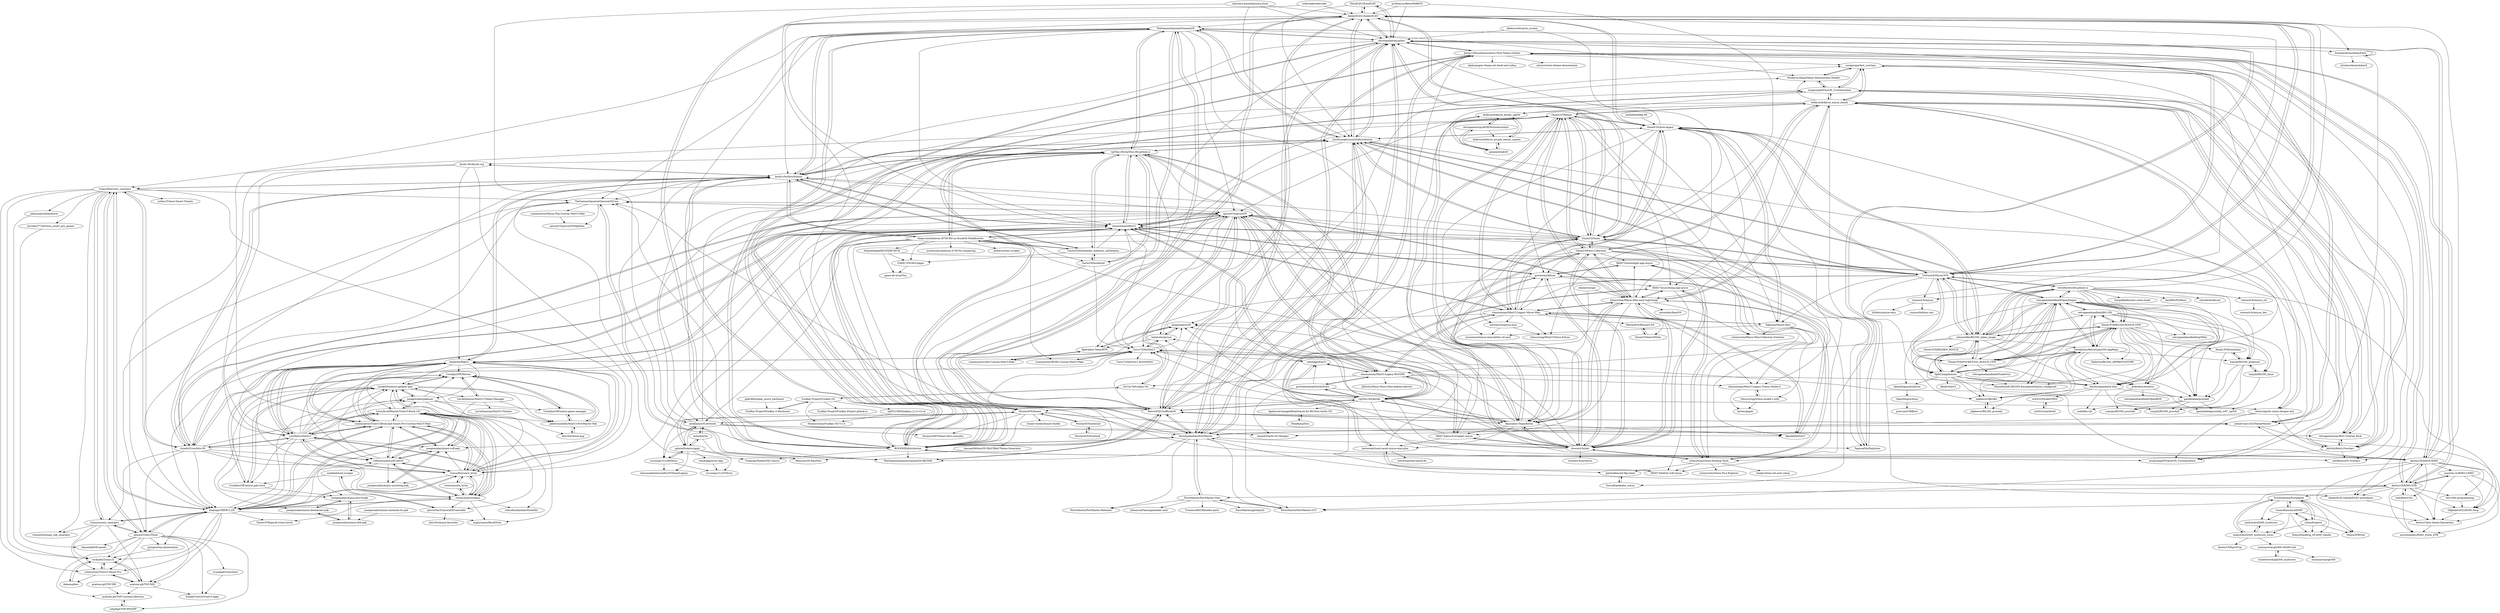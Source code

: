 digraph G {
"EmuELEC/EmuELEC" -> "AmberELEC/AmberELEC" ["e"=1]
"EmuELEC/EmuELEC" -> "christianhaitian/arkos" ["e"=1]
"EmuELEC/EmuELEC" -> "JustEnoughLinuxOS/distribution" ["e"=1]
"retrofw/retrofw.github.io" -> "retrogamehandheld/OpenDingux"
"retrofw/retrofw.github.io" -> "TriForceX/MiyooCFW"
"retrofw/retrofw.github.io" -> "Ninoh-FOX/RG350-ROGUE-CFW"
"retrofw/retrofw.github.io" -> "eduardofilo/RG350_adam_image"
"retrofw/retrofw.github.io" -> "SergeiBabko/new-comic-book"
"retrofw/retrofw.github.io" -> "fgl82/simplemenu"
"retrofw/retrofw.github.io" -> "bardeci/gambatte-dms"
"retrofw/retrofw.github.io" -> "JackD83/PyMenu"
"retrofw/retrofw.github.io" -> "AmberELEC/AmberELEC"
"retrofw/retrofw.github.io" -> "retrofw/buildroot"
"retrofw/retrofw.github.io" -> "gameblabla/pcsx4all"
"retrofw/retrofw.github.io" -> "steward-fu/miyoo_rel"
"retrofw/retrofw.github.io" -> "Ninoh-FOX/POCKETGO2_ROGUE_CFW"
"retrofw/retrofw.github.io" -> "tonyjih/RG350_buildroot"
"retrofw/retrofw.github.io" -> "steward-fu/miyoo"
"TriForceX/MiyooCFW" -> "OnionUI/Onion-legacy"
"TriForceX/MiyooCFW" -> "retrofw/retrofw.github.io"
"TriForceX/MiyooCFW" -> "retrogamehandheld/OpenDingux"
"TriForceX/MiyooCFW" -> "christianhaitian/arkos"
"TriForceX/MiyooCFW" -> "Ninoh-FOX/POCKETGO2_ROGUE_CFW"
"TriForceX/MiyooCFW" -> "OnionUI/Onion"
"TriForceX/MiyooCFW" -> "AmberELEC/AmberELEC"
"TriForceX/MiyooCFW" -> "JustEnoughLinuxOS/distribution"
"TriForceX/MiyooCFW" -> "fgl82/simplemenu"
"TriForceX/MiyooCFW" -> "eduardofilo/RG350_adam_image"
"TriForceX/MiyooCFW" -> "steward-fu/miyoo"
"TriForceX/MiyooCFW" -> "shauninman/MiniUI-Legacy-Miyoo-Mini"
"TriForceX/MiyooCFW" -> "shauninman/MinUI"
"TriForceX/MiyooCFW" -> "Takiiiiiiii/Miyoo-Mini"
"TriForceX/MiyooCFW" -> "RetroGFX/UnofficialOS"
"pebri86/esplay_micro_hardware" -> "FunKey-Project/FunKey-S-Hardware" ["e"=1]
"fgl82/simplemenu" -> "Ninoh-FOX/RG350-ROGUE-CFW"
"fgl82/simplemenu" -> "podulator/esoteric"
"fgl82/simplemenu" -> "bardeci/gambatte-dms"
"fgl82/simplemenu" -> "retrogamehandheld/OpenDingux"
"fgl82/simplemenu" -> "ManuelSch81/RG350-EmulationStation_configured"
"fgl82/simplemenu" -> "dkodr/SimUI"
"fgl82/simplemenu" -> "eduardofilo/RG350_adam_image"
"fgl82/simplemenu" -> "gameblabla/pcsx4all"
"fgl82/simplemenu" -> "Ninoh-FOX/POCKETGO2_ROGUE_CFW"
"fgl82/simplemenu" -> "SeongGino/RetroGame350-AppRepo"
"fgl82/simplemenu" -> "OpenDingux/buildroot"
"fgl82/simplemenu" -> "jdgleaver/ReGBA"
"OpenDingux/buildroot" -> "OpenDingux/linux"
"tonyjih/RG350_linux" -> "tonyjih/RG350_buildroot"
"tonyjih/RG350_linux" -> "tonyjih/RG350_pcsx4all"
"steward-fu/miyoo" -> "littlehui/miyoo-emu"
"steward-fu/miyoo" -> "szymor/bittboy-calc"
"steward-fu/miyoo_rel" -> "steward-fu/miyoo_dev"
"gameblabla/pcsx4all" -> "tonyjih/RG350_pcsx4all"
"gameblabla/pcsx4all" -> "soarqin/RG350_pcsx4all"
"gameblabla/pcsx4all" -> "nobk/fba-sdl"
"gameblabla/pcsx4all" -> "gameblabla/pcsx4all_rs97_rg350"
"bardeci/gambatte-dms" -> "m45t3r/PocketSNES"
"bardeci/gambatte-dms" -> "jdgleaver/ReGBA"
"bardeci/gambatte-dms" -> "nobk/fba-sdl"
"bardeci/gambatte-dms" -> "gameblabla/pcsx4all"
"bardeci/gambatte-dms" -> "tonyjih/RG350_pcsx4all"
"podulator/esoteric" -> "soarqin/RG350_pcsx4all"
"podulator/esoteric" -> "gameblabla/pcsx4all_rs97_rg350"
"podulator/esoteric" -> "retrogamehandheld/OpenRGH"
"retrogamehandheld/OpenDingux" -> "SeongGino/RetroGame350-AppRepo"
"retrogamehandheld/OpenDingux" -> "Ninoh-FOX/RG350-ROGUE-CFW"
"retrogamehandheld/OpenDingux" -> "retrogamehandheld/RG-350"
"retrogamehandheld/OpenDingux" -> "Ninoh-FOX/POCKETGO2_ROGUE_CFW"
"retrogamehandheld/OpenDingux" -> "fgl82/simplemenu"
"retrogamehandheld/OpenDingux" -> "eduardofilo/RG350_adam_image"
"retrogamehandheld/OpenDingux" -> "bardeci/gambatte-dms"
"retrogamehandheld/OpenDingux" -> "podulator/esoteric"
"retrogamehandheld/OpenDingux" -> "retrofw/retrofw.github.io"
"retrogamehandheld/OpenDingux" -> "OpenDingux/buildroot"
"retrogamehandheld/OpenDingux" -> "ManuelSch81/RG350-EmulationStation_configured"
"retrogamehandheld/OpenDingux" -> "retrogamehandheld/rg350m"
"retrogamehandheld/OpenDingux" -> "TriForceX/MiyooCFW"
"retrogamehandheld/OpenDingux" -> "tonyjih/RG350_buildroot"
"retrogamehandheld/OpenDingux" -> "jdgleaver/ReGBA"
"archtaurus/RetroPieBIOS" -> "christianhaitian/arkos" ["e"=1]
"archtaurus/RetroPieBIOS" -> "OnionUI/Onion" ["e"=1]
"archtaurus/RetroPieBIOS" -> "AmberELEC/AmberELEC" ["e"=1]
"Abdess/retroarch_system" -> "OnionUI/Onion" ["e"=1]
"Abdess/retroarch_system" -> "christianhaitian/arkos" ["e"=1]
"FunKey-Project/FunKey-OS" -> "FunKey-Project/FunKey-S-Hardware"
"FunKey-Project/FunKey-OS" -> "FunKey-Project/FunKey-Project.github.io"
"FunKey-Project/FunKey-OS" -> "DrUm78/FunKey-OS"
"FunKey-Project/FunKey-OS" -> "wj8331585/funkeys_t113-s3-s4"
"FunKey-Project/FunKey-OS" -> "FantasyGmm/FunKey-OS-T113"
"Ninoh-FOX/POCKETGO2_ROGUE_CFW" -> "retrogamehandheld/OpenDingux"
"Ninoh-FOX/POCKETGO2_ROGUE_CFW" -> "SeongGino/RetroGame350-AppRepo"
"Ninoh-FOX/POCKETGO2_ROGUE_CFW" -> "retrogamehandheld/PocketGo2"
"Ninoh-FOX/POCKETGO2_ROGUE_CFW" -> "Ninoh-FOX/RG350-ROGUE-CFW"
"Ninoh-FOX/POCKETGO2_ROGUE_CFW" -> "fgl82/simplemenu"
"Ninoh-FOX/POCKETGO2_ROGUE_CFW" -> "TriForceX/MiyooCFW"
"Ninoh-FOX/POCKETGO2_ROGUE_CFW" -> "eduardofilo/RG350_adam_image"
"Ninoh-FOX/POCKETGO2_ROGUE_CFW" -> "bardeci/gambatte-dms"
"retrogamehandheld/RG-350" -> "SeongGino/RetroGame350-AppRepo"
"retrogamehandheld/RG-350" -> "Ninoh-FOX/RG350-ROGUE-CFW"
"retrogamehandheld/RG-350" -> "retrogamehandheld/OpenDingux"
"retrogamehandheld/RG-350" -> "podulator/esoteric"
"retrogamehandheld/RG-350" -> "gameblabla/pcsx4all"
"retrogamehandheld/RG-350" -> "tonyjih/RG350_linux"
"retrogamehandheld/RG-350" -> "ManuelSch81/RG350-EmulationStation_configured"
"retrogamehandheld/RG-350" -> "gameblabla/pcsx4all_rs97_rg350"
"jtothebell/fake-08" -> "OnionUI/Onion-legacy" ["e"=1]
"Ninoh-FOX/RG350-ROGUE-CFW" -> "retrogamehandheld/RG-350"
"Ninoh-FOX/RG350-ROGUE-CFW" -> "SeongGino/RetroGame350-AppRepo"
"Ninoh-FOX/RG350-ROGUE-CFW" -> "retrogamehandheld/OpenDingux"
"Ninoh-FOX/RG350-ROGUE-CFW" -> "fgl82/simplemenu"
"Ninoh-FOX/RG350-ROGUE-CFW" -> "tonyjih/RG350_buildroot"
"Ninoh-FOX/RG350-ROGUE-CFW" -> "bardeci/gambatte-dms"
"Ninoh-FOX/RG350-ROGUE-CFW" -> "eduardofilo/RG350_adam_image"
"Ninoh-FOX/RG350-ROGUE-CFW" -> "Ninoh-FOX/POCKETGO2_ROGUE_CFW"
"Ninoh-FOX/RG350-ROGUE-CFW" -> "tonyjih/RG350_linux"
"Ninoh-FOX/RG350-ROGUE-CFW" -> "ManuelSch81/RG350-EmulationStation_configured"
"Ninoh-FOX/RG350-ROGUE-CFW" -> "podulator/esoteric"
"Ninoh-FOX/RG350-ROGUE-CFW" -> "gameblabla/pcsx4all"
"Ninoh-FOX/RG350-ROGUE-CFW" -> "RafaVico/RG350_APPREPOSITORY"
"Ninoh-FOX/RG350-ROGUE-CFW" -> "Ninoh-FOX/toolchain"
"Ninoh-FOX/RG350-ROGUE-CFW" -> "retrogamehandheld/rg350m"
"tonyjih/RG350_buildroot" -> "Ninoh-FOX/toolchain"
"tonyjih/RG350_buildroot" -> "tonyjih/RG350_linux"
"tonyjih/RG350_buildroot" -> "gameblabla/pcsx4all"
"tonyjih/RG350_buildroot" -> "soarqin/RG350_pcsx4all"
"tonyjih/RG350_buildroot" -> "tonyjih/RG350_pcsx4all"
"jdgleaver/ReGBA" -> "jdgleaver/RG350_pcsx4all"
"OpenDingux/linux" -> "pcercuei/UBIBoot"
"SeongGino/RetroGame350-AppRepo" -> "retrogamehandheld/OpenDingux"
"SeongGino/RetroGame350-AppRepo" -> "retrogamehandheld/RG-350"
"SeongGino/RetroGame350-AppRepo" -> "Ninoh-FOX/RG350-ROGUE-CFW"
"SeongGino/RetroGame350-AppRepo" -> "jdgleaver/ReGBA"
"SeongGino/RetroGame350-AppRepo" -> "Ninoh-FOX/POCKETGO2_ROGUE_CFW"
"SeongGino/RetroGame350-AppRepo" -> "ManuelSch81/RG350-EmulationStation_configured"
"SeongGino/RetroGame350-AppRepo" -> "podulator/esoteric"
"SeongGino/RetroGame350-AppRepo" -> "bardeci/gambatte-dms"
"SeongGino/RetroGame350-AppRepo" -> "RafaVico/RG350_APPREPOSITORY"
"SeongGino/RetroGame350-AppRepo" -> "tonyjih/RG350_buildroot"
"SeongGino/RetroGame350-AppRepo" -> "jdgleaver/RG350_pcsx4all"
"SeongGino/RetroGame350-AppRepo" -> "gameblabla/pcsx4all"
"Ninoh-FOX/toolchain" -> "tonyjih/RG350_buildroot"
"Ninoh-FOX/toolchain" -> "gameblabla/pcsx4all"
"m45t3r/PocketSNES" -> "m45t3r/snes9x4d"
"m45t3r/snes9x4d" -> "m45t3r/PocketSNES"
"AmberELEC/AmberELEC" -> "christianhaitian/arkos"
"AmberELEC/AmberELEC" -> "JustEnoughLinuxOS/distribution"
"AmberELEC/AmberELEC" -> "christianhaitian/PortMaster"
"AmberELEC/AmberELEC" -> "AmberELEC/AmberELEC-prerelease"
"AmberELEC/AmberELEC" -> "krishenriksen/AnberPorts"
"AmberELEC/AmberELEC" -> "RetroGFX/UnofficialOS"
"AmberELEC/AmberELEC" -> "ROCKNIX/distribution"
"AmberELEC/AmberELEC" -> "eduardofilo/RG350_adam_image"
"AmberELEC/AmberELEC" -> "EmuELEC/EmuELEC" ["e"=1]
"AmberELEC/AmberELEC" -> "TriForceX/MiyooCFW"
"AmberELEC/AmberELEC" -> "OnionUI/Onion-legacy"
"AmberELEC/AmberELEC" -> "OnionUI/Onion"
"AmberELEC/AmberELEC" -> "shauninman/MinUI"
"AmberELEC/AmberELEC" -> "knulli-cfw/distribution"
"AmberELEC/AmberELEC" -> "TheGammaSqueeze/GammaOS"
"christianhaitian/arkos" -> "AmberELEC/AmberELEC"
"christianhaitian/arkos" -> "JustEnoughLinuxOS/distribution"
"christianhaitian/arkos" -> "AeolusUX/ArkOS-R3XS"
"christianhaitian/arkos" -> "christianhaitian/PortMaster"
"christianhaitian/arkos" -> "ROCKNIX/distribution"
"christianhaitian/arkos" -> "RetroGFX/UnofficialOS"
"christianhaitian/arkos" -> "AeolusUX/R36S-DTB"
"christianhaitian/arkos" -> "OnionUI/Onion"
"christianhaitian/arkos" -> "shauninman/MinUI"
"christianhaitian/arkos" -> "Jetup13/Emulationstation-OGA-Theme-Gallery"
"christianhaitian/arkos" -> "TriForceX/MiyooCFW"
"christianhaitian/arkos" -> "knulli-cfw/distribution"
"christianhaitian/arkos" -> "EmuELEC/EmuELEC" ["e"=1]
"christianhaitian/arkos" -> "TheGammaSqueeze/GammaOS"
"christianhaitian/arkos" -> "krishenriksen/AnberPorts"
"Jetup13/Emulationstation-OGA-Theme-Gallery" -> "JohnIrvine1433/ThemeMaster"
"Jetup13/Emulationstation-OGA-Theme-Gallery" -> "AeolusUX/R36S-DTB"
"Jetup13/Emulationstation-OGA-Theme-Gallery" -> "RetroGFX/UnofficialOS"
"Jetup13/Emulationstation-OGA-Theme-Gallery" -> "AeolusUX/ArkOS-R3XS"
"Jetup13/Emulationstation-OGA-Theme-Gallery" -> "mluizvitor/es-theme-elementerial"
"Jetup13/Emulationstation-OGA-Theme-Gallery" -> "nkahoang/es-theme-art-book-next-arkos"
"Jetup13/Emulationstation-OGA-Theme-Gallery" -> "ROCKNIX/distribution"
"Jetup13/Emulationstation-OGA-Theme-Gallery" -> "PortsMaster/PortMaster-GUI"
"Jetup13/Emulationstation-OGA-Theme-Gallery" -> "christianhaitian/PortMaster"
"Jetup13/Emulationstation-OGA-Theme-Gallery" -> "AmberELEC/AmberELEC-prerelease"
"Jetup13/Emulationstation-OGA-Theme-Gallery" -> "christianhaitian/arkos"
"Jetup13/Emulationstation-OGA-Theme-Gallery" -> "ourigen/perfect_overlays"
"AmberELEC/AmberELEC-prerelease" -> "AeolusUX/es-theme-EpicAeolus"
"webrcade/webrcade" -> "AmberELEC/AmberELEC" ["e"=1]
"webrcade/webrcade" -> "christianhaitian/PortMaster" ["e"=1]
"eduardofilo/RG350_adam_image" -> "retrogamehandheld/OpenDingux"
"eduardofilo/RG350_adam_image" -> "Ninoh-FOX/RG350-ROGUE-CFW"
"eduardofilo/RG350_adam_image" -> "fgl82/simplemenu"
"eduardofilo/RG350_adam_image" -> "JustEnoughLinuxOS/distribution"
"eduardofilo/RG350_adam_image" -> "SeongGino/RetroGame350-AppRepo"
"eduardofilo/RG350_adam_image" -> "bardeci/gambatte-dms"
"eduardofilo/RG350_adam_image" -> "OnionUI/Onion-legacy"
"eduardofilo/RG350_adam_image" -> "AmberELEC/AmberELEC"
"eduardofilo/RG350_adam_image" -> "Ninoh-FOX/POCKETGO2_ROGUE_CFW"
"eduardofilo/RG350_adam_image" -> "retrofw/retrofw.github.io"
"eduardofilo/RG350_adam_image" -> "Ninoh-FOX/RG280V_ROGUE"
"eduardofilo/RG350_adam_image" -> "jdgleaver/ReGBA"
"eduardofilo/RG350_adam_image" -> "retrogamehandheld/RG-350"
"eduardofilo/RG350_adam_image" -> "shauninman/MinUI-Legacy-RG35XX"
"eduardofilo/RG350_adam_image" -> "TriForceX/MiyooCFW"
"JohnIrvine1433/ThemeMaster" -> "Jetup13/Emulationstation-OGA-Theme-Gallery"
"JohnIrvine1433/ThemeMaster" -> "RetroGFX/UnofficialOS"
"JohnIrvine1433/ThemeMaster" -> "christianhaitian/PortMaster"
"JohnIrvine1433/ThemeMaster" -> "AeolusUX/es-theme-EpicAeolus"
"krishenriksen/AnberPorts" -> "krishenriksen/AnberX"
"krishenriksen/AnberPorts" -> "krishenriksen/AnberPorts"
"krishenriksen/AnberPorts" -> "JohnIrvine1433/ThemeMaster"
"DrUm78/FunKey-OS" -> "FunKey-Project/FunKey-OS"
"DrUm78/FunKey-OS" -> "spruceUI/spruceOS"
"DrUm78/FunKey-OS" -> "Rparadise-Team/Koriki"
"shauninman/MinUI-Legacy-Trimui-Model-S" -> "tiduscrying/trimui-model-s-wiki"
"shauninman/MinUI-Legacy-Trimui-Model-S" -> "liartes/gngeo"
"tiduscrying/trimui-model-s-wiki" -> "liartes/gngeo"
"tiduscrying/trimui-model-s-wiki" -> "shauninman/MinUI-Legacy-Trimui-Model-S"
"FunKey-Project/FunKey-S-Hardware" -> "FunKey-Project/FunKey-OS"
"jdgleaver/RG350_pcsx4all" -> "jdgleaver/ReGBA"
"TapiocaFox/Daijishou" -> "TheGammaSqueeze/GammaOS" ["e"=1]
"TapiocaFox/Daijishou" -> "JustEnoughLinuxOS/distribution" ["e"=1]
"OnionUI/Onion-legacy" -> "shauninman/MiniUI-Legacy-Miyoo-Mini"
"OnionUI/Onion-legacy" -> "Takiiiiiiii/Miyoo-Mini"
"OnionUI/Onion-legacy" -> "OnionUI/Onion"
"OnionUI/Onion-legacy" -> "TriForceX/MiyooCFW"
"OnionUI/Onion-legacy" -> "OnionUI/Themes"
"OnionUI/Onion-legacy" -> "eduardofilo/RG350_adam_image"
"OnionUI/Onion-legacy" -> "schmurtzm/Miyoo-Mini-easy-logotweak"
"OnionUI/Onion-legacy" -> "JustEnoughLinuxOS/distribution"
"OnionUI/Onion-legacy" -> "tiduscrying/MiniUI-Extra-Extras"
"OnionUI/Onion-legacy" -> "steward-fu/miyoo-mini"
"OnionUI/Onion-legacy" -> "nicosensei/miyoo-mini-better-sd-card"
"OnionUI/Onion-legacy" -> "AmberELEC/AmberELEC"
"OnionUI/Onion-legacy" -> "shauninman/MinUI-Legacy-Trimui-Model-S"
"OnionUI/Onion-legacy" -> "christianhaitian/arkos"
"OnionUI/Onion-legacy" -> "bardeci/gambatte-dms"
"Takiiiiiiii/Miyoo-Mini" -> "OnionUI/Onion-legacy"
"Takiiiiiiii/Miyoo-Mini" -> "nicosensei/miyoo-mini-better-sd-card"
"Takiiiiiiii/Miyoo-Mini" -> "shauninman/MiniUI-Legacy-Miyoo-Mini"
"Takiiiiiiii/Miyoo-Mini" -> "shauninman/MinUI-Legacy-Trimui-Model-S"
"Takiiiiiiii/Miyoo-Mini" -> "schmurtzm/Miyoo-Mini-Collection-Switcher"
"Takiiiiiiii/Miyoo-Mini" -> "tiduscrying/trimui-model-s-wiki"
"batocera-linux/batocera.linux" -> "AmberELEC/AmberELEC" ["e"=1]
"batocera-linux/batocera.linux" -> "christianhaitian/arkos" ["e"=1]
"batocera-linux/batocera.linux" -> "JustEnoughLinuxOS/distribution" ["e"=1]
"batocera-linux/batocera.linux" -> "ROCKNIX/distribution" ["e"=1]
"christianhaitian/PortMaster" -> "JustEnoughLinuxOS/distribution"
"christianhaitian/PortMaster" -> "christianhaitian/arkos"
"christianhaitian/PortMaster" -> "ROCKNIX/distribution"
"christianhaitian/PortMaster" -> "JohnIrvine1433/ThemeMaster"
"christianhaitian/PortMaster" -> "RetroGFX/UnofficialOS"
"christianhaitian/PortMaster" -> "PortsMaster/PortMaster-New"
"christianhaitian/PortMaster" -> "AmberELEC/AmberELEC"
"christianhaitian/PortMaster" -> "Jetup13/Emulationstation-OGA-Theme-Gallery"
"christianhaitian/PortMaster" -> "TheGammaSqueeze/GammaOS"
"christianhaitian/PortMaster" -> "TheGammaSqueeze/GammaOS-RK3566"
"christianhaitian/PortMaster" -> "PortsMaster/PortMaster-GUI"
"christianhaitian/PortMaster" -> "TapiocaFox/Daijishou" ["e"=1]
"christianhaitian/PortMaster" -> "shauninman/MinUI"
"christianhaitian/PortMaster" -> "AeolusUX/R36S-DTB"
"christianhaitian/PortMaster" -> "PortsMaster/PortMaster-Releases"
"JustEnoughLinuxOS/distribution" -> "ROCKNIX/distribution"
"JustEnoughLinuxOS/distribution" -> "christianhaitian/arkos"
"JustEnoughLinuxOS/distribution" -> "RetroGFX/UnofficialOS"
"JustEnoughLinuxOS/distribution" -> "christianhaitian/PortMaster"
"JustEnoughLinuxOS/distribution" -> "AmberELEC/AmberELEC"
"JustEnoughLinuxOS/distribution" -> "TheGammaSqueeze/GammaOS"
"JustEnoughLinuxOS/distribution" -> "shauninman/MinUI"
"JustEnoughLinuxOS/distribution" -> "eduardofilo/RG350_adam_image"
"JustEnoughLinuxOS/distribution" -> "knulli-cfw/distribution"
"JustEnoughLinuxOS/distribution" -> "OnionUI/Onion"
"JustEnoughLinuxOS/distribution" -> "TapiocaFox/Daijishou" ["e"=1]
"JustEnoughLinuxOS/distribution" -> "JohnIrvine1433/ThemeMaster"
"JustEnoughLinuxOS/distribution" -> "TriForceX/MiyooCFW"
"JustEnoughLinuxOS/distribution" -> "OnionUI/Onion-legacy"
"JustEnoughLinuxOS/distribution" -> "rg35xx-cfw/rg35xx-cfw.github.io"
"shauninman/MiniUI-Legacy-Miyoo-Mini" -> "OnionUI/Onion-legacy"
"shauninman/MiniUI-Legacy-Miyoo-Mini" -> "tiduscrying/MiniUI-Extra-Extras"
"shauninman/MiniUI-Legacy-Miyoo-Mini" -> "Xpndable/DotUI"
"shauninman/MiniUI-Legacy-Miyoo-Mini" -> "Takiiiiiiii/Miyoo-Mini"
"shauninman/MiniUI-Legacy-Miyoo-Mini" -> "B4stardOS/Bastard-OS"
"shauninman/MiniUI-Legacy-Miyoo-Mini" -> "shauninman/MinUI-Legacy-RG35XX"
"shauninman/MiniUI-Legacy-Miyoo-Mini" -> "shauninman/MinUI"
"shauninman/MiniUI-Legacy-Miyoo-Mini" -> "OnionUI/Themes"
"shauninman/MiniUI-Legacy-Miyoo-Mini" -> "goweiwen/Allium"
"shauninman/MiniUI-Legacy-Miyoo-Mini" -> "steward-fu/miyoo-mini"
"shauninman/MiniUI-Legacy-Miyoo-Mini" -> "schmurtzm/Miyoo-Mini-easy-logotweak"
"shauninman/MiniUI-Legacy-Miyoo-Mini" -> "shauninman/MinUI-Legacy-Trimui-Model-S"
"shauninman/MiniUI-Legacy-Miyoo-Mini" -> "Rparadise-Team/Koriki"
"shauninman/MiniUI-Legacy-Miyoo-Mini" -> "OnionUI/Onion"
"shauninman/MiniUI-Legacy-Miyoo-Mini" -> "jimgraygit/ra30"
"steward-fu/miyoo-mini" -> "nicosensei/miyoo-mini-better-sd-card"
"steward-fu/miyoo-mini" -> "tiduscrying/MiniUI-Extra-Extras"
"B4stardOS/Bastard-OS" -> "OnionUI/SearchFilter"
"OnionUI/Onion" -> "shauninman/MinUI"
"OnionUI/Onion" -> "OnionUI/Onion-legacy"
"OnionUI/Onion" -> "OnionUI/Themes"
"OnionUI/Onion" -> "christianhaitian/arkos"
"OnionUI/Onion" -> "schmurtzm/Miyoo-Mini-easy-logotweak"
"OnionUI/Onion" -> "shauninman/MiniUI-Legacy-Miyoo-Mini"
"OnionUI/Onion" -> "JustEnoughLinuxOS/distribution"
"OnionUI/Onion" -> "OnionUI/Ports-Collection"
"OnionUI/Onion" -> "TriForceX/MiyooCFW"
"OnionUI/Onion" -> "TapiocaFox/Daijishou" ["e"=1]
"OnionUI/Onion" -> "ROCKNIX/distribution"
"OnionUI/Onion" -> "AmberELEC/AmberELEC"
"OnionUI/Onion" -> "spruceUI/spruceOS"
"OnionUI/Onion" -> "knulli-cfw/distribution"
"OnionUI/Onion" -> "Rparadise-Team/Koriki"
"Rparadise-Team/Koriki" -> "steward-fu/nds"
"Rparadise-Team/Koriki" -> "goweiwen/Allium"
"Rparadise-Team/Koriki" -> "schmurtzm/Miyoo-Mini-easy-logotweak"
"Rparadise-Team/Koriki" -> "rg35xx-cfw/Koriki"
"Rparadise-Team/Koriki" -> "tenlevels/spruce"
"Rparadise-Team/Koriki" -> "Xpndable/DotUI"
"Rparadise-Team/Koriki" -> "OnionUI/Ports-Collection"
"Rparadise-Team/Koriki" -> "jimgraygit/ra30"
"Rparadise-Team/Koriki" -> "OnionUI/Themes"
"Rparadise-Team/Koriki" -> "hotcereal/cloud-saves-miyoo-mini-plus"
"Rparadise-Team/Koriki" -> "XK9274/pico-8-wrapper-miyoo"
"Rparadise-Team/Koriki" -> "spruceUI/spruceOS"
"Rparadise-Team/Koriki" -> "RetroGFX/UnofficialOS"
"RetroGFX/UnofficialOS" -> "TheGammaSqueeze/GammaOS-RK3566"
"RetroGFX/UnofficialOS" -> "ROCKNIX/distribution"
"RetroGFX/UnofficialOS" -> "JustEnoughLinuxOS/distribution"
"RetroGFX/UnofficialOS" -> "JohnIrvine1433/ThemeMaster"
"RetroGFX/UnofficialOS" -> "christianhaitian/PortMaster"
"RetroGFX/UnofficialOS" -> "TheGammaSqueeze/GammaOSCore"
"RetroGFX/UnofficialOS" -> "Jetup13/Emulationstation-OGA-Theme-Gallery"
"RetroGFX/UnofficialOS" -> "TheGammaSqueeze/GammaOS"
"RetroGFX/UnofficialOS" -> "christianhaitian/arkos"
"RetroGFX/UnofficialOS" -> "AmberELEC/AmberELEC"
"RetroGFX/UnofficialOS" -> "Rparadise-Team/Koriki"
"RetroGFX/UnofficialOS" -> "rg35xx-cfw/Koriki"
"RetroGFX/UnofficialOS" -> "Turro75/MyMinUI"
"RetroGFX/UnofficialOS" -> "Woohyun-Kang/Sharp-Shimmerless-Shader"
"OnionUI/Themes" -> "OnionUI/Ports-Collection"
"OnionUI/Themes" -> "schmurtzm/Miyoo-Mini-easy-logotweak"
"OnionUI/Themes" -> "steward-fu/nds"
"OnionUI/Themes" -> "OnionUI/Onion"
"OnionUI/Themes" -> "drkhrse/drkhrse_miyoo_bezels"
"OnionUI/Themes" -> "Rparadise-Team/Koriki"
"OnionUI/Themes" -> "shauninman/MiniUI-Legacy-Miyoo-Mini"
"OnionUI/Themes" -> "schmurtzm/Onion-Desktop-Tools"
"OnionUI/Themes" -> "OnionUI/Onion-legacy"
"OnionUI/Themes" -> "spruceUI/spruceOS"
"OnionUI/Themes" -> "shauninman/MinUI"
"OnionUI/Themes" -> "Takiiiiiiii/Miyoo-Mini"
"OnionUI/Themes" -> "goweiwen/Allium"
"OnionUI/Themes" -> "ryanmsartor/TrimUI-Brick-and-Smart-Pro-Custom-MinUI-Paks"
"OnionUI/Themes" -> "XK9274/syncthing-app-miyoo"
"emmercm/igir" -> "schmurtzm/Miyoo-Mini-easy-logotweak" ["e"=1]
"emmercm/igir" -> "Rparadise-Team/Koriki" ["e"=1]
"schmurtzm/Miyoo-Mini-easy-logotweak" -> "OnionUI/Themes"
"schmurtzm/Miyoo-Mini-easy-logotweak" -> "schmurtzm/Onion-Desktop-Tools"
"schmurtzm/Miyoo-Mini-easy-logotweak" -> "Rparadise-Team/Koriki"
"schmurtzm/Miyoo-Mini-easy-logotweak" -> "drkhrse/drkhrse_miyoo_bezels"
"schmurtzm/Miyoo-Mini-easy-logotweak" -> "schmurtzm/Miyoo-Mini-Collection-Switcher"
"schmurtzm/Miyoo-Mini-easy-logotweak" -> "XK9274/syncthing-app-miyoo"
"schmurtzm/Miyoo-Mini-easy-logotweak" -> "OnionUI/Ports-Collection"
"schmurtzm/Miyoo-Mini-easy-logotweak" -> "spruceUI/spruceOS"
"schmurtzm/Miyoo-Mini-easy-logotweak" -> "OnionUI/SearchFilter"
"schmurtzm/Miyoo-Mini-easy-logotweak" -> "steward-fu/nds"
"schmurtzm/Miyoo-Mini-easy-logotweak" -> "JaeSeoKim/sdl-flip-clock"
"schmurtzm/Miyoo-Mini-easy-logotweak" -> "shauninman/MiniUI-Legacy-Miyoo-Mini"
"schmurtzm/Miyoo-Mini-easy-logotweak" -> "antonlabz/KantOS"
"schmurtzm/Miyoo-Mini-easy-logotweak" -> "XK9274/moonlight-app-miyoo"
"schmurtzm/Miyoo-Mini-easy-logotweak" -> "XK9274/pico-8-wrapper-miyoo"
"Woohyun-Kang/Sharp-Shimmerless-Shader" -> "ourigen/perfect_overlays"
"Woohyun-Kang/Sharp-Shimmerless-Shader" -> "mugwomp93/muOS_Customization"
"OnionUI/SearchFilter" -> "B4stardOS/Bastard-OS"
"shauninman/MinUI" -> "LoveRetro/NextUI"
"shauninman/MinUI" -> "knulli-cfw/distribution"
"shauninman/MinUI" -> "tenlevels/PakUI"
"shauninman/MinUI" -> "cizia64/CrossMix-OS"
"shauninman/MinUI" -> "spruceUI/spruceOS"
"shauninman/MinUI" -> "ROCKNIX/distribution"
"shauninman/MinUI" -> "ryanmsartor/TrimUI-Brick-and-Smart-Pro-Custom-MinUI-Paks"
"shauninman/MinUI" -> "OnionUI/Onion"
"shauninman/MinUI" -> "Turro75/MyMinUI"
"shauninman/MinUI" -> "rg35xx-cfw/rg35xx-cfw.github.io"
"shauninman/MinUI" -> "cbepx-me/Anbernic-H700-RG-xx-StockOS-Modification"
"shauninman/MinUI" -> "shauninman/MinUI-Legacy-RG35XX"
"shauninman/MinUI" -> "trimui/firmware_brick"
"shauninman/MinUI" -> "goweiwen/Allium"
"shauninman/MinUI" -> "shauninman/MiniUI-Legacy-Miyoo-Mini"
"shauninman/MinUI-Legacy-RG35XX" -> "robshape/FinUI"
"shauninman/MinUI-Legacy-RG35XX" -> "rg35xx-cfw/Koriki"
"shauninman/MinUI-Legacy-RG35XX" -> "Xpndable/DotUI"
"shauninman/MinUI-Legacy-RG35XX" -> "rg35xx-cfw/rg35xx-cfw.github.io"
"shauninman/MinUI-Legacy-RG35XX" -> "shauninman/MinUI"
"shauninman/MinUI-Legacy-RG35XX" -> "shauninman/MiniUI-Legacy-Miyoo-Mini"
"shauninman/MinUI-Legacy-RG35XX" -> "prosthetichead/GarlicPress"
"shauninman/MinUI-Legacy-RG35XX" -> "shauninman/MinUI-Legacy-Trimui-Model-S"
"shauninman/MinUI-Legacy-RG35XX" -> "DrUm78/FunKey-OS"
"shauninman/MinUI-Legacy-RG35XX" -> "Turro75/MyMinUI"
"shauninman/MinUI-Legacy-RG35XX" -> "JDewitz/Minui-More-35xx-Addons-jdewitz"
"shauninman/MinUI-Legacy-RG35XX" -> "bardeci/gambatte-dms"
"rg35xx-cfw/rg35xx-cfw.github.io" -> "knulli-cfw/distribution"
"rg35xx-cfw/rg35xx-cfw.github.io" -> "GarlicOS/bootloader_anbernic_rg35xxplus"
"rg35xx-cfw/rg35xx-cfw.github.io" -> "rg35xx-cfw/Koriki"
"rg35xx-cfw/rg35xx-cfw.github.io" -> "cbepx-me/Anbernic-H700-RG-xx-StockOS-Modification"
"rg35xx-cfw/rg35xx-cfw.github.io" -> "shauninman/MinUI"
"rg35xx-cfw/rg35xx-cfw.github.io" -> "shauninman/MinUI-Legacy-RG35XX"
"rg35xx-cfw/rg35xx-cfw.github.io" -> "GarlicOS/buildroot"
"rg35xx-cfw/rg35xx-cfw.github.io" -> "ROCKNIX/distribution"
"rg35xx-cfw/rg35xx-cfw.github.io" -> "TheGammaSqueeze/GammaOS"
"rg35xx-cfw/rg35xx-cfw.github.io" -> "JustEnoughLinuxOS/distribution"
"rg35xx-cfw/rg35xx-cfw.github.io" -> "antiKk/muOS-Artwork"
"rg35xx-cfw/rg35xx-cfw.github.io" -> "Trixarian/NetherSX2-classic" ["e"=1]
"rg35xx-cfw/rg35xx-cfw.github.io" -> "knulli-cfw/knulli.org"
"rg35xx-cfw/rg35xx-cfw.github.io" -> "RetroGFX/UnofficialOS"
"rg35xx-cfw/rg35xx-cfw.github.io" -> "robshape/FinUI"
"TheGammaSqueeze/GammaOS" -> "JustEnoughLinuxOS/distribution"
"TheGammaSqueeze/GammaOS" -> "ROCKNIX/distribution"
"TheGammaSqueeze/GammaOS" -> "RetroGFX/UnofficialOS"
"TheGammaSqueeze/GammaOS" -> "TapiocaFox/Daijishou" ["e"=1]
"TheGammaSqueeze/GammaOS" -> "TheGammaSqueeze/GammaOS-RK3566"
"TheGammaSqueeze/GammaOS" -> "shauninman/MinUI"
"TheGammaSqueeze/GammaOS" -> "knulli-cfw/distribution"
"TheGammaSqueeze/GammaOS" -> "rg35xx-cfw/Koriki"
"TheGammaSqueeze/GammaOS" -> "spruceUI/spruceOS"
"TheGammaSqueeze/GammaOS" -> "rg35xx-cfw/rg35xx-cfw.github.io"
"TheGammaSqueeze/GammaOS" -> "christianhaitian/PortMaster"
"TheGammaSqueeze/GammaOS" -> "christianhaitian/arkos"
"TheGammaSqueeze/GammaOS" -> "TheGammaSqueeze/GammaOSCore"
"TheGammaSqueeze/GammaOS" -> "Woohyun-Kang/Sharp-Shimmerless-Shader"
"TheGammaSqueeze/GammaOS" -> "trimui/firmware_smartpro"
"rg35xx-cfw/Koriki" -> "robshape/FinUI"
"rg35xx-cfw/Koriki" -> "prosthetichead/GarlicPress"
"rg35xx-cfw/Koriki" -> "shauninman/MinUI-Legacy-RG35XX"
"rg35xx-cfw/Koriki" -> "Rparadise-Team/Koriki"
"rg35xx-cfw/Koriki" -> "rg35xx-cfw/rg35xx-cfw.github.io"
"rg35xx-cfw/Koriki" -> "AgelessArchangel/RomSearch-for-RG35xx-Garlic-OS"
"rg35xx-cfw/Koriki" -> "Turro75/MyMinUI"
"rg35xx-cfw/Koriki" -> "mugwomp93/GarlicOS_Customization"
"rg35xx-cfw/Koriki" -> "ebzero/garlic-onion-skraper-mix"
"rg35xx-cfw/Koriki" -> "MustardOS/theme"
"rg35xx-cfw/Koriki" -> "RetroGFX/UnofficialOS"
"Xpndable/DotUI" -> "goweiwen/Allium"
"Xpndable/DotUI" -> "shauninman/MiniUI-Legacy-Miyoo-Mini"
"goweiwen/Allium" -> "Xpndable/DotUI"
"goweiwen/Allium" -> "Rparadise-Team/Koriki"
"goweiwen/Allium" -> "XK9274/moonlight-app-miyoo"
"goweiwen/Allium" -> "steward-fu/nds"
"goweiwen/Allium" -> "Turro75/MyMinUI"
"goweiwen/Allium" -> "shauninman/MinUI"
"goweiwen/Allium" -> "XK9274/syncthing-app-miyoo"
"OnionUI/Ports-Collection" -> "OnionUI/Themes"
"OnionUI/Ports-Collection" -> "drkhrse/drkhrse_miyoo_bezels"
"OnionUI/Ports-Collection" -> "schmurtzm/Miyoo-Mini-easy-logotweak"
"OnionUI/Ports-Collection" -> "steward-fu/nds"
"OnionUI/Ports-Collection" -> "Rparadise-Team/Koriki"
"OnionUI/Ports-Collection" -> "schmurtzm/Onion-Desktop-Tools"
"OnionUI/Ports-Collection" -> "goweiwen/Allium"
"OnionUI/Ports-Collection" -> "Xpndable/DotUI"
"OnionUI/Ports-Collection" -> "OnionUI/Onion"
"OnionUI/Ports-Collection" -> "schmurtzm/Miyoo-Mini-Collection-Switcher"
"OnionUI/Ports-Collection" -> "XK9274/pico-8-wrapper-miyoo"
"OnionUI/Ports-Collection" -> "XK9274/moonlight-app-miyoo"
"GarlicOS/bootloader_anbernic_rg35xxplus" -> "GarlicOS/buildroot"
"GarlicOS/bootloader_anbernic_rg35xxplus" -> "rg35xx-cfw/rg35xx-cfw.github.io"
"GarlicOS/bootloader_anbernic_rg35xxplus" -> "cbepx-me/Anbernic-H700-RG-xx-StockOS-Modification"
"GarlicOS/bootloader_anbernic_rg35xxplus" -> "knulli-cfw/distribution"
"GarlicOS/bootloader_anbernic_rg35xxplus" -> "shauninman/MinUI"
"GarlicOS/bootloader_anbernic_rg35xxplus" -> "Z3R0C1PH3R/Z3apps"
"GarlicOS/bootloader_anbernic_rg35xxplus" -> "ebzero/garlic-onion-skraper-mix"
"XK9274/syncthing-app-miyoo" -> "hotcereal/cloud-saves-miyoo-mini-plus"
"XK9274/syncthing-app-miyoo" -> "schmurtzm/Miyoo-Mini-easy-logotweak"
"XK9274/syncthing-app-miyoo" -> "schmurtzm/Onion-Desktop-Tools"
"XK9274/syncthing-app-miyoo" -> "XK9274/better-wifi-miyoo"
"drkhrse/drkhrse_miyoo_bezels" -> "ourigen/perfect_overlays"
"drkhrse/drkhrse_miyoo_bezels" -> "Jeltr0n/Retro-Overlays"
"drkhrse/drkhrse_miyoo_bezels" -> "mugwomp93/muOS_Customization"
"drkhrse/drkhrse_miyoo_bezels" -> "retrogamecorps/RGC-Overlay-Pack"
"drkhrse/drkhrse_miyoo_bezels" -> "schmurtzm/Miyoo-Mini-easy-logotweak"
"drkhrse/drkhrse_miyoo_bezels" -> "Woohyun-Kang/Sharp-Shimmerless-Shader"
"drkhrse/drkhrse_miyoo_bezels" -> "ebzero/garlic-onion-skraper-mix"
"drkhrse/drkhrse_miyoo_bezels" -> "OnionUI/Ports-Collection"
"drkhrse/drkhrse_miyoo_bezels" -> "drkhrse/drkhrse_bezels_rgb30"
"drkhrse/drkhrse_miyoo_bezels" -> "hotcereal/cloud-saves-miyoo-mini-plus"
"drkhrse/drkhrse_miyoo_bezels" -> "antiKk/muOS-Overlays"
"drkhrse/drkhrse_miyoo_bezels" -> "XK9274/syncthing-app-miyoo"
"drkhrse/drkhrse_miyoo_bezels" -> "OnionUI/Themes"
"drkhrse/drkhrse_miyoo_bezels" -> "mugwomp93/GarlicOS_Customization"
"drkhrse/drkhrse_miyoo_bezels" -> "XK9274/better-wifi-miyoo"
"robshape/FinUI" -> "shauninman/MinUI-Legacy-RG35XX"
"robshape/FinUI" -> "rg35xx-cfw/Koriki"
"vonmillhausen/sf2000" -> "EricGoldsteinNz/tadpole"
"vonmillhausen/sf2000" -> "tzlion/frogtool"
"vonmillhausen/sf2000" -> "madcock/sf2000_multicore_cores"
"vonmillhausen/sf2000" -> "Dteyn/Datafrog_SF2000_Vanilla"
"vonmillhausen/sf2000" -> "Dteyn/ZFBTool"
"vonmillhausen/sf2000" -> "madcock/sf2000_multicore"
"prosthetichead/GarlicPress" -> "rg35xx-cfw/Koriki"
"prosthetichead/GarlicPress" -> "mugwomp93/GarlicOS_Customization"
"prosthetichead/GarlicPress" -> "shauninman/MinUI-Legacy-RG35XX"
"prosthetichead/GarlicPress" -> "timault/Garlic-Os-Skraper-"
"prosthetichead/GarlicPress" -> "robshape/FinUI"
"schmurtzm/Onion-Desktop-Tools" -> "schmurtzm/Miyoo-Mini-easy-logotweak"
"schmurtzm/Onion-Desktop-Tools" -> "schmurtzm/Onion-Pico-Explorer"
"schmurtzm/Onion-Desktop-Tools" -> "doakyz/done-set-auto-setup"
"schmurtzm/Onion-Desktop-Tools" -> "JaeSeoKim/sdl-flip-clock"
"schmurtzm/Onion-Desktop-Tools" -> "steward-fu/nds"
"schmurtzm/Onion-Desktop-Tools" -> "XK9274/syncthing-app-miyoo"
"schmurtzm/Onion-Desktop-Tools" -> "XK9274/better-wifi-miyoo"
"GarlicOS/buildroot" -> "GarlicOS/bootloader_anbernic_rg35xxplus"
"GarlicOS/buildroot" -> "MustardOS/theme"
"GarlicOS/buildroot" -> "rg35xx-cfw/rg35xx-cfw.github.io"
"GarlicOS/buildroot" -> "Turro75/MyMinUI"
"ebzero/garlic-onion-skraper-mix" -> "timault/Garlic-Os-Skraper-"
"ebzero/garlic-onion-skraper-mix" -> "mugwomp93/GarlicOS_Customization"
"ebzero/garlic-onion-skraper-mix" -> "drkhrse/drkhrse_miyoo_bezels"
"ebzero/garlic-onion-skraper-mix" -> "Jeltr0n/Retro-Overlays"
"tech4bot/r35s" -> "AeolusUX/R36S-DTB"
"tech4bot/r35s" -> "mstrblueskys/R36S_Stock_DTB"
"hotcereal/cloud-saves-miyoo-mini-plus" -> "hotcereal/time-quick-fix"
"hotcereal/cloud-saves-miyoo-mini-plus" -> "XK9274/syncthing-app-miyoo"
"hotcereal/cloud-saves-miyoo-mini-plus" -> "XK9274/better-wifi-miyoo"
"PortsMaster/PortMaster-GUI" -> "PortsMaster/PortMaster-New"
"XK9274/better-wifi-miyoo" -> "hotcereal/cloud-saves-miyoo-mini-plus"
"EricGoldsteinNz/tadpole" -> "vonmillhausen/sf2000"
"EricGoldsteinNz/tadpole" -> "madcock/sf2000_multicore_cores"
"EricGoldsteinNz/tadpole" -> "tzlion/frogtool"
"EricGoldsteinNz/tadpole" -> "Dteyn/ZFBTool"
"EricGoldsteinNz/tadpole" -> "Dteyn/Datafrog_SF2000_Vanilla"
"EricGoldsteinNz/tadpole" -> "madcock/sf2000_multicore"
"tzlion/frogtool" -> "EricGoldsteinNz/tadpole"
"tzlion/frogtool" -> "vonmillhausen/sf2000"
"tzlion/frogtool" -> "Dteyn/Datafrog_SF2000_Vanilla"
"tzlion/frogtool" -> "Dteyn/ZFBTool"
"tzlion/frogtool" -> "madcock/sf2000_multicore_cores"
"Denifia/rg35xx" -> "AgelessArchangel/RomSearch-for-RG35xx-Garlic-OS"
"AgelessArchangel/RomSearch-for-RG35xx-Garlic-OS" -> "Denifia/rg35xx"
"trimui/firmware_smartpro" -> "trimui/assets_smartpro"
"trimui/firmware_smartpro" -> "djware/TrimUITools"
"trimui/firmware_smartpro" -> "cizia64/CrossMix-OS"
"trimui/firmware_smartpro" -> "kloptops/TRIMUI_EX"
"trimui/firmware_smartpro" -> "schmurtzm/TrimUI-Smart-Pro"
"trimui/firmware_smartpro" -> "trimui/toolchain_sdk_smartpro"
"trimui/firmware_smartpro" -> "veckia9x/Trimui-X"
"trimui/firmware_smartpro" -> "knulli-cfw/distribution"
"trimui/firmware_smartpro" -> "jutleys/Trimui-Smart-Tomato"
"trimui/firmware_smartpro" -> "TheGammaSqueeze/GammaOSCore"
"trimui/firmware_smartpro" -> "jukaLang/tubeexplorer"
"trimui/firmware_smartpro" -> "joyrider3774/trimui_smart_pro_games"
"trimui/firmware_smartpro" -> "trimui/firmware_brick"
"joyrider3774/trimui_smart_pro_games" -> "tlayne/tg5040-goods"
"MustardOS/internal" -> "MustardOS/frontend"
"MustardOS/internal" -> "MustardOS/theme"
"knulli-cfw/distribution" -> "knulli-cfw/knulli.org"
"knulli-cfw/distribution" -> "shauninman/MinUI"
"knulli-cfw/distribution" -> "cizia64/CrossMix-OS"
"knulli-cfw/distribution" -> "cbepx-me/Anbernic-H700-RG-xx-StockOS-Modification"
"knulli-cfw/distribution" -> "rg35xx-cfw/rg35xx-cfw.github.io"
"knulli-cfw/distribution" -> "ROCKNIX/distribution"
"knulli-cfw/distribution" -> "LoveRetro/NextUI"
"knulli-cfw/distribution" -> "tenlevels/PakUI"
"knulli-cfw/distribution" -> "trimui/firmware_smartpro"
"knulli-cfw/distribution" -> "spruceUI/spruceOS"
"knulli-cfw/distribution" -> "GarlicOS/bootloader_anbernic_rg35xxplus"
"knulli-cfw/distribution" -> "JustEnoughLinuxOS/distribution"
"knulli-cfw/distribution" -> "antiKk/muOS-Artwork"
"knulli-cfw/distribution" -> "TheGammaSqueeze/GammaOS"
"knulli-cfw/distribution" -> "TheGammaSqueeze/GammaOSCore"
"AeolusUX/ArkOS-R3XS" -> "AeolusUX/R36S-DTB"
"AeolusUX/ArkOS-R3XS" -> "christianhaitian/arkos"
"AeolusUX/ArkOS-R3XS" -> "Jetup13/Emulationstation-OGA-Theme-Gallery"
"AeolusUX/ArkOS-R3XS" -> "ROCKNIX/distribution"
"AeolusUX/ArkOS-R3XS" -> "manster-zz/R36S-LINKS"
"AeolusUX/ArkOS-R3XS" -> "dov/r36s-programming"
"AeolusUX/ArkOS-R3XS" -> "AmberELEC/AmberELEC-prerelease"
"AeolusUX/ArkOS-R3XS" -> "tech4bot/r35s"
"AeolusUX/ArkOS-R3XS" -> "Turro75/MyMinUI"
"AeolusUX/ArkOS-R3XS" -> "AeolusUX/es-theme-EpicAeolus"
"AeolusUX/ArkOS-R3XS" -> "christianhaitian/PortMaster"
"AeolusUX/ArkOS-R3XS" -> "AmberELEC/AmberELEC"
"AeolusUX/ArkOS-R3XS" -> "JohnIrvine1433/ThemeMaster"
"AeolusUX/ArkOS-R3XS" -> "PortsMaster/PortMaster-GUI"
"AeolusUX/ArkOS-R3XS" -> "OkJacket2022/R36S-Xorg"
"ourigen/perfect_overlays" -> "mugwomp93/muOS_Customization"
"ourigen/perfect_overlays" -> "Woohyun-Kang/Sharp-Shimmerless-Shader"
"ourigen/perfect_overlays" -> "drkhrse/drkhrse_miyoo_bezels"
"ourigen/perfect_overlays" -> "Jeltr0n/Retro-Overlays"
"ourigen/perfect_overlays" -> "mugwomp93/GarlicOS_Customization"
"ourigen/perfect_overlays" -> "retrogamecorps/RGC-Overlay-Pack"
"ROCKNIX/distribution" -> "JustEnoughLinuxOS/distribution"
"ROCKNIX/distribution" -> "RetroGFX/UnofficialOS"
"ROCKNIX/distribution" -> "knulli-cfw/distribution"
"ROCKNIX/distribution" -> "christianhaitian/arkos"
"ROCKNIX/distribution" -> "shauninman/MinUI"
"ROCKNIX/distribution" -> "christianhaitian/PortMaster"
"ROCKNIX/distribution" -> "spruceUI/spruceOS"
"ROCKNIX/distribution" -> "TheGammaSqueeze/GammaOSCore"
"ROCKNIX/distribution" -> "TheGammaSqueeze/GammaOS"
"ROCKNIX/distribution" -> "TheGammaSqueeze/GammaOS-RK3566"
"ROCKNIX/distribution" -> "Trixarian/NetherSX2-classic" ["e"=1]
"ROCKNIX/distribution" -> "AeolusUX/ArkOS-R3XS"
"ROCKNIX/distribution" -> "Turro75/MyMinUI"
"ROCKNIX/distribution" -> "Jetup13/Emulationstation-OGA-Theme-Gallery"
"ROCKNIX/distribution" -> "AmberELEC/AmberELEC"
"TheGammaSqueeze/GammaOS-RK3566" -> "RetroGFX/UnofficialOS"
"TheGammaSqueeze/GammaOS-RK3566" -> "TheGammaSqueeze/GammaOSCore"
"trimui/assets_smartpro" -> "trimui/firmware_smartpro"
"trimui/assets_smartpro" -> "djware/TrimUITools"
"trimui/assets_smartpro" -> "kloptops/TRIMUI_EX"
"trimui/assets_smartpro" -> "veckia9x/Trimui-X"
"trimui/assets_smartpro" -> "trimui/toolchain_sdk_smartpro"
"trimui/assets_smartpro" -> "schmurtzm/TrimUI-Smart-Pro"
"trimui/assets_smartpro" -> "acatone-git/TSP-MIX"
"djware/TrimUITools" -> "kloptops/TRIMUI_EX"
"djware/TrimUITools" -> "trimui/firmware_smartpro"
"djware/TrimUITools" -> "veckia9x/Trimui-X"
"djware/TrimUITools" -> "schmurtzm/TrimUI-Smart-Pro"
"djware/TrimUITools" -> "trimui/assets_smartpro"
"djware/TrimUITools" -> "tlayne/tg5040-goods"
"djware/TrimUITools" -> "acatone-git/TSP-CustomCollection"
"djware/TrimUITools" -> "acatone-git/TSP-MIX"
"djware/TrimUITools" -> "ryusatgat/trimuitool"
"djware/TrimUITools" -> "SneakyTwitch/TrimUI-Apps"
"djware/TrimUITools" -> "guiopen/tsp-optimization"
"djware/TrimUITools" -> "cobaltgit/TSP-PPSSPP"
"AeolusUX/R36S-DTB" -> "AeolusUX/ArkOS-R3XS"
"AeolusUX/R36S-DTB" -> "tech4bot/r35s"
"AeolusUX/R36S-DTB" -> "manster-zz/R36S-LINKS"
"AeolusUX/R36S-DTB" -> "AeolusUX/es-theme-EpicAeolus"
"AeolusUX/R36S-DTB" -> "Jetup13/Emulationstation-OGA-Theme-Gallery"
"AeolusUX/R36S-DTB" -> "mstrblueskys/R36S_Stock_DTB"
"AeolusUX/R36S-DTB" -> "OkJacket2022/R36S-Xorg"
"AeolusUX/R36S-DTB" -> "christianhaitian/arkos"
"AeolusUX/R36S-DTB" -> "EricGoldsteinNz/tadpole"
"AeolusUX/R36S-DTB" -> "AmberELEC/AmberELEC-prerelease"
"AeolusUX/R36S-DTB" -> "dov/r36s-programming"
"AeolusUX/R36S-DTB" -> "PortsMaster/PortMaster-New"
"AeolusUX/R36S-DTB" -> "PortsMaster/PortMaster-GUI"
"madcock/sf2000_multicore_cores" -> "madcock/sf2000_multicore"
"madcock/sf2000_multicore_cores" -> "EricGoldsteinNz/tadpole"
"madcock/sf2000_multicore_cores" -> "AeolusUX/EpicFrog"
"madcock/sf2000_multicore_cores" -> "nummacway/gb300-sf2000-tool"
"Turro75/MyMinUI" -> "ryanmsartor/RGXX-Custom-MinUI-Paks"
"Turro75/MyMinUI" -> "jimgraygit/ra30"
"Turro75/MyMinUI" -> "Turro75/MyFinUI_RG35XXOG"
"Turro75/MyMinUI" -> "tenlevels/spruce"
"Turro75/MyMinUI" -> "tenlevels/PakUI"
"Turro75/MyMinUI" -> "robshape/FinUI"
"Z3R0C1PH3R/Z3apps" -> "game-de-it/rg35xx"
"cbepx-me/Anbernic-H700-RG-xx-StockOS-Modification" -> "knulli-cfw/distribution"
"cbepx-me/Anbernic-H700-RG-xx-StockOS-Modification" -> "rg35xx-cfw/rg35xx-cfw.github.io"
"cbepx-me/Anbernic-H700-RG-xx-StockOS-Modification" -> "GarlicOS/bootloader_anbernic_rg35xxplus"
"cbepx-me/Anbernic-H700-RG-xx-StockOS-Modification" -> "shauninman/MinUI"
"cbepx-me/Anbernic-H700-RG-xx-StockOS-Modification" -> "antiKk/muOS-Artwork"
"cbepx-me/Anbernic-H700-RG-xx-StockOS-Modification" -> "ryanmsartor/RGXX-Custom-MinUI-Paks"
"cbepx-me/Anbernic-H700-RG-xx-StockOS-Modification" -> "symbuzzer/anbernic-h700-fw-comparing"
"cbepx-me/Anbernic-H700-RG-xx-StockOS-Modification" -> "MrJackSpade/RG35XXP-XFCE"
"cbepx-me/Anbernic-H700-RG-xx-StockOS-Modification" -> "GarlicOS/buildroot"
"cbepx-me/Anbernic-H700-RG-xx-StockOS-Modification" -> "Z3R0C1PH3R/Z3apps"
"cbepx-me/Anbernic-H700-RG-xx-StockOS-Modification" -> "ROCKNIX/distribution"
"cbepx-me/Anbernic-H700-RG-xx-StockOS-Modification" -> "nvcuong1312/bltMuos"
"cbepx-me/Anbernic-H700-RG-xx-StockOS-Modification" -> "spruceUI/spruceOS"
"cbepx-me/Anbernic-H700-RG-xx-StockOS-Modification" -> "steward-fu/nds"
"cbepx-me/Anbernic-H700-RG-xx-StockOS-Modification" -> "Julioevm/tiny-scraper"
"XK9274/pico-8-wrapper-miyoo" -> "jimgraygit/ra30"
"XK9274/pico-8-wrapper-miyoo" -> "TheGammaSqueeze/GammaOSCore"
"XK9274/pico-8-wrapper-miyoo" -> "spruceUI/spruceOS"
"XK9274/pico-8-wrapper-miyoo" -> "steward-fu/nds"
"XK9274/pico-8-wrapper-miyoo" -> "hotcereal/cloud-saves-miyoo-mini-plus"
"Yorisoft/pokedex_miyoo" -> "JaeSeoKim/sdl-flip-clock"
"JaeSeoKim/sdl-flip-clock" -> "Yorisoft/pokedex_miyoo"
"knulli-cfw/knulli.org" -> "knulli-cfw/distribution"
"knulli-cfw/knulli.org" -> "trimui/firmware_brick"
"knulli-cfw/knulli.org" -> "kloptops/TRIMUI_EX"
"knulli-cfw/knulli.org" -> "LoveRetro/NextUI"
"knulli-cfw/knulli.org" -> "tenlevels/PakUI"
"XK9274/moonlight-app-miyoo" -> "goweiwen/Allium"
"XK9274/moonlight-app-miyoo" -> "steward-fu/nds"
"XK9274/moonlight-app-miyoo" -> "Yorisoft/pokedex_miyoo"
"MrJackSpade/RG35XXP-XFCE" -> "game-de-it/rg35xx"
"MrJackSpade/RG35XXP-XFCE" -> "Z3R0C1PH3R/Z3apps"
"MrJackSpade/RG35XXP-XFCE" -> "OkJacket2022/R36S-Xorg"
"retrogamecorps/RGB30stockoverlays" -> "drkhrse/drkhrse_bezels_rgb30"
"retrogamecorps/RGB30stockoverlays" -> "gonejack/rgb30"
"retrogamecorps/RGB30stockoverlays" -> "drkhrse/drkhrse_arcade_bezels_square"
"Jeltr0n/Retro-Overlays" -> "mugwomp93/muOS_Customization"
"Jeltr0n/Retro-Overlays" -> "retrogamecorps/RGC-Overlay-Pack"
"Jeltr0n/Retro-Overlays" -> "drkhrse/drkhrse_miyoo_bezels"
"Jeltr0n/Retro-Overlays" -> "antiKk/muOS-Overlays"
"Jeltr0n/Retro-Overlays" -> "ourigen/perfect_overlays"
"Jeltr0n/Retro-Overlays" -> "mugwomp93/GarlicOS_Customization"
"acatone-git/TSP-CustomCollection" -> "cobaltgit/TSP-PPSSPP"
"kloptops/TRIMUI_EX" -> "djware/TrimUITools"
"kloptops/TRIMUI_EX" -> "veckia9x/Trimui-X"
"kloptops/TRIMUI_EX" -> "trimui/firmware_smartpro"
"kloptops/TRIMUI_EX" -> "trimui/assets_smartpro"
"kloptops/TRIMUI_EX" -> "schmurtzm/TrimUI-Smart-Pro"
"kloptops/TRIMUI_EX" -> "ryanmsartor/TrimUI-Brick-and-Smart-Pro-Custom-MinUI-Paks"
"kloptops/TRIMUI_EX" -> "josegonzalez/pakman"
"kloptops/TRIMUI_EX" -> "costlyclick/stockmix"
"kloptops/TRIMUI_EX" -> "ro8inmorgan/LedControl"
"kloptops/TRIMUI_EX" -> "LinuxDroidMaster/TrimUI-Brick-101"
"kloptops/TRIMUI_EX" -> "guiopen/tsp-optimization"
"kloptops/TRIMUI_EX" -> "acatone-git/TSP-MIX"
"kloptops/TRIMUI_EX" -> "Ninoh-FOX/pico8-trimui-brick"
"kloptops/TRIMUI_EX" -> "hugorosario/BrickTools"
"kloptops/TRIMUI_EX" -> "trimui/firmware_brick"
"PortsMaster/PortMaster-New" -> "PortsMaster/PortMaster-GUI"
"PortsMaster/PortMaster-New" -> "JohnnyonFlame/gmloader-next"
"PortsMaster/PortMaster-New" -> "christianhaitian/PortMaster"
"PortsMaster/PortMaster-New" -> "Fraxinus88/GMloader-ports"
"PortsMaster/PortMaster-New" -> "PortsMaster/PortMaster-Releases"
"PortsMaster/PortMaster-New" -> "PortsMaster/gptokeyb2"
"steward-fu/nds" -> "Rparadise-Team/Koriki"
"steward-fu/nds" -> "steward-fu/archives"
"steward-fu/nds" -> "goweiwen/Allium"
"steward-fu/nds" -> "XK9274/moonlight-app-miyoo"
"steward-fu/nds" -> "tenlevels/spruce"
"steward-fu/nds" -> "OnionUI/Ports-Collection"
"steward-fu/nds" -> "schmurtzm/Onion-Desktop-Tools"
"steward-fu/nds" -> "jimgraygit/ra30"
"steward-fu/nds" -> "OnionUI/Themes"
"steward-fu/nds" -> "spruceUI/spruceOS"
"steward-fu/nds" -> "schmurtzm/Miyoo-Mini-easy-logotweak"
"steward-fu/nds" -> "Turro75/MyMinUI"
"steward-fu/nds" -> "XK9274/pico-8-wrapper-miyoo"
"drkhrse/drkhrse_bezels_rgb30" -> "drkhrse/drkhrse_arcade_bezels_square"
"drkhrse/drkhrse_bezels_rgb30" -> "retrogamecorps/RGB30stockoverlays"
"drkhrse/drkhrse_bezels_rgb30" -> "gonejack/rgb30"
"madcock/sf2000_multicore" -> "madcock/sf2000_multicore_cores"
"MustardOS/theme" -> "MustardOS/internal"
"MustardOS/theme" -> "antiKk/muOS-Artwork"
"MustardOS/theme" -> "mugwomp93/muOS_Customization"
"MustardOS/theme" -> "gabrielfvale/scrappy"
"MustardOS/theme" -> "antiKk/muOS-Overlays"
"MustardOS/theme" -> "hmcneill46/muOS-MinUIfied-Theme-Generator"
"MustardOS/theme" -> "boxart-buddy/boxart-buddy"
"MustardOS/theme" -> "retrogamecorps/RGC-Overlay-Pack"
"MustardOS/theme" -> "chronoss09/Theme-retro-consoles"
"gonejack/rgb30" -> "drkhrse/drkhrse_arcade_bezels_square"
"gonejack/rgb30" -> "retrogamecorps/RGB30stockoverlays"
"gonejack/rgb30" -> "drkhrse/drkhrse_bezels_rgb30"
"antiKk/muOS-Artwork" -> "milouk/artie"
"antiKk/muOS-Artwork" -> "MustardOS/theme"
"antiKk/muOS-Artwork" -> "gabrielfvale/scrappy"
"antiKk/muOS-Artwork" -> "mugwomp93/muOS_Customization"
"antiKk/muOS-Artwork" -> "ourigen/perfect_overlays"
"antiKk/muOS-Artwork" -> "retrogamecorps/RGC-Overlay-Pack"
"antiKk/muOS-Artwork" -> "timault/Garlic-Os-Skraper-"
"antiKk/muOS-Artwork" -> "chronoss09/Theme-retro-consoles"
"antiKk/muOS-Artwork" -> "nvcuong1312/bltMuos"
"nummacway/gb300-sf2000-tool" -> "tzubertowski/gb300_multicore"
"nummacway/gb300-sf2000-tool" -> "nummacway/gb300"
"tzubertowski/gb300_multicore" -> "nummacway/gb300-sf2000-tool"
"MustardOS/frontend" -> "MustardOS/internal"
"veckia9x/Trimui-X" -> "schmurtzm/TrimUI-Smart-Pro"
"veckia9x/Trimui-X" -> "dokoma/kiwi"
"veckia9x/Trimui-X" -> "acatone-git/TSP-MIX"
"dokoma/kiwi" -> "veckia9x/Trimui-X"
"drkhrse/drkhrse_arcade_bezels_square" -> "drkhrse/drkhrse_bezels_rgb30"
"drkhrse/drkhrse_arcade_bezels_square" -> "gonejack/rgb30"
"AeolusUX/es-theme-EpicAeolus" -> "mstrblueskys/R36S_Stock_DTB"
"acatone-git/TSP-MIX" -> "acatone-git/TSP-CustomCollection"
"acatone-git/TSP-MIX" -> "veckia9x/Trimui-X"
"acatone-git/TSP-MIX" -> "schmurtzm/TrimUI-Smart-Pro"
"acatone-git/TSP-MIX" -> "SneakyTwitch/TrimUI-Apps"
"OkJacket2022/R36S-Xorg" -> "AeolusUX/es-theme-EpicAeolus"
"costlyclick/stockmix" -> "trimui/assets_brick"
"costlyclick/stockmix" -> "ro8inmorgan/LedControl"
"costlyclick/stockmix" -> "ryanmsartor/TrimUI-Brick-and-Smart-Pro-Custom-MinUI-Paks"
"costlyclick/stockmix" -> "hugorosario/BrickTools"
"costlyclick/stockmix" -> "trimui/firmware_brick"
"costlyclick/stockmix" -> "LinuxDroidMaster/TrimUI-Brick-101"
"costlyclick/stockmix" -> "Ninoh-FOX/pico8-trimui-brick"
"costlyclick/stockmix" -> "kloptops/TRIMUI_EX"
"costlyclick/stockmix" -> "pierceTee/TrimuiLEDController"
"costlyclick/stockmix" -> "rulerofoz/AnotherStockMix"
"costlyclick/stockmix" -> "LoveRetro/NextUI"
"jimgraygit/ra30" -> "Rparadise-Team/BTN"
"jimgraygit/ra30" -> "tenlevels/spruce"
"jimgraygit/ra30" -> "ryanmsartor/A30-Custom-MinUI-Paks"
"ryanmsartor/RGXX-Custom-MinUI-Paks" -> "Turro75/MyMinUI"
"tenlevels/spruce" -> "jimgraygit/ra30"
"tenlevels/spruce" -> "spruceUI/spruceOS"
"tenlevels/spruce" -> "Rparadise-Team/BTN"
"tenlevels/spruce" -> "Turro75/MyMinUI"
"spruceUI/spruceOS" -> "tenlevels/spruce"
"spruceUI/spruceOS" -> "jimgraygit/ra30"
"spruceUI/spruceOS" -> "TheGammaSqueeze/GammaOSCore"
"spruceUI/spruceOS" -> "shauninman/MinUI"
"spruceUI/spruceOS" -> "cizia64/CrossMix-OS"
"spruceUI/spruceOS" -> "Rparadise-Team/BTN"
"spruceUI/spruceOS" -> "schmurtzm/Miyoo-Mini-easy-logotweak"
"spruceUI/spruceOS" -> "LoveRetro/NextUI"
"spruceUI/spruceOS" -> "Turro75/MyMinUI"
"spruceUI/spruceOS" -> "ROCKNIX/distribution"
"spruceUI/spruceOS" -> "steward-fu/nds"
"spruceUI/spruceOS" -> "tenlevels/PakUI"
"spruceUI/spruceOS" -> "DrUm78/FunKey-OS"
"spruceUI/spruceOS" -> "XK9274/pico-8-wrapper-miyoo"
"spruceUI/spruceOS" -> "schmurtzm/Onion-Desktop-Tools"
"ryanmsartor/A30-Custom-MinUI-Paks" -> "Rparadise-Team/BTN"
"cizia64/CrossMix-OS" -> "trimui/firmware_smartpro"
"cizia64/CrossMix-OS" -> "LoveRetro/NextUI"
"cizia64/CrossMix-OS" -> "kloptops/TRIMUI_EX"
"cizia64/CrossMix-OS" -> "knulli-cfw/distribution"
"cizia64/CrossMix-OS" -> "tenlevels/PakUI"
"cizia64/CrossMix-OS" -> "shauninman/MinUI"
"cizia64/CrossMix-OS" -> "trimui/assets_smartpro"
"cizia64/CrossMix-OS" -> "trimui/firmware_brick"
"cizia64/CrossMix-OS" -> "costlyclick/stockmix"
"cizia64/CrossMix-OS" -> "spruceUI/spruceOS"
"cizia64/CrossMix-OS" -> "djware/TrimUITools"
"cizia64/CrossMix-OS" -> "ryanmsartor/TrimUI-Brick-and-Smart-Pro-Custom-MinUI-Paks"
"cizia64/CrossMix-OS" -> "LinuxDroidMaster/TrimUI-Brick-101"
"cizia64/CrossMix-OS" -> "ro8inmorgan/LedControl"
"cizia64/CrossMix-OS" -> "TheGammaSqueeze/GammaOSCore"
"Rparadise-Team/BTN" -> "jimgraygit/ra30"
"Rparadise-Team/BTN" -> "ryanmsartor/A30-Custom-MinUI-Paks"
"hmcneill46/muOS-MinUIfied-Theme-Generator" -> "Mntz/muOS-EpicNoir"
"milouk/artie" -> "gabrielfvale/scrappy"
"milouk/artie" -> "antiKk/muOS-Artwork"
"milouk/artie" -> "Mntz/muOS-EpicNoir"
"gabrielfvale/scrappy" -> "nvcuong1312/bltMuos"
"gabrielfvale/scrappy" -> "milouk/artie"
"gabrielfvale/scrappy" -> "nvcuong1312/YtMuos"
"gabrielfvale/scrappy" -> "oiimrosabel/AuroraMuOSThemeLegacy"
"gabrielfvale/scrappy" -> "Mntz/muOS-EpicNoir"
"gabrielfvale/scrappy" -> "rommapp/muos-app"
"gabrielfvale/scrappy" -> "antiKk/muOS-Artwork"
"gabrielfvale/scrappy" -> "MustardOS/theme"
"mugwomp93/muOS_Customization" -> "ourigen/perfect_overlays"
"mugwomp93/muOS_Customization" -> "Jeltr0n/Retro-Overlays"
"mugwomp93/muOS_Customization" -> "Woohyun-Kang/Sharp-Shimmerless-Shader"
"mugwomp93/muOS_Customization" -> "retrogamecorps/RGC-Overlay-Pack"
"mugwomp93/muOS_Customization" -> "drkhrse/drkhrse_miyoo_bezels"
"mugwomp93/muOS_Customization" -> "drkhrse/drkhrse_bezels_rgb30"
"mugwomp93/muOS_Customization" -> "MustardOS/theme"
"mugwomp93/muOS_Customization" -> "antiKk/muOS-Overlays"
"manster-zz/R36S-LINKS" -> "AeolusUX/R36S-DTB"
"manster-zz/R36S-LINKS" -> "mstrblueskys/R36S_Stock_DTB"
"manster-zz/R36S-LINKS" -> "AeolusUX/es-theme-EpicAeolus"
"manster-zz/R36S-LINKS" -> "OkJacket2022/R36S-Xorg"
"dov/r36s-programming" -> "OkJacket2022/R36S-Xorg"
"retrogamecorps/RGC-Overlay-Pack" -> "Jeltr0n/Retro-Overlays"
"retrogamecorps/RGC-Overlay-Pack" -> "mugwomp93/muOS_Customization"
"trimui/assets_brick" -> "trimui/firmware_brick"
"trimui/assets_brick" -> "costlyclick/stockmix"
"trimui/firmware_brick" -> "trimui/assets_brick"
"trimui/firmware_brick" -> "ryanmsartor/TrimUI-Brick-and-Smart-Pro-Custom-MinUI-Paks"
"trimui/firmware_brick" -> "LinuxDroidMaster/TrimUI-Brick-101"
"trimui/firmware_brick" -> "ro8inmorgan/LedControl"
"trimui/firmware_brick" -> "costlyclick/stockmix"
"trimui/firmware_brick" -> "LoveRetro/NextUI"
"trimui/firmware_brick" -> "LanderN/nextui-updater-pak"
"trimui/firmware_brick" -> "kloptops/TRIMUI_EX"
"trimui/firmware_brick" -> "josegonzalez/minui-wifi-pak"
"trimui/firmware_brick" -> "josegonzalez/minui-syncthing-pak"
"trimui/firmware_brick" -> "tenlevels/PakUI"
"cobaltgit/TSP-PPSSPP" -> "acatone-git/TSP-CustomCollection"
"TheGammaSqueeze/GammaOSCore" -> "TheGammaSqueeze/GammaOS-RK3566"
"TheGammaSqueeze/GammaOSCore" -> "ryanmsartor/Miyoo-Flip-Custom-MinUI-Paks"
"TheGammaSqueeze/GammaOSCore" -> "spruceUI/spruceOS"
"TheGammaSqueeze/GammaOSCore" -> "kloptops/TRIMUI_EX"
"TheGammaSqueeze/GammaOSCore" -> "djware/TrimUITools"
"TheGammaSqueeze/GammaOSCore" -> "spruceUI/spruceOSNightlies"
"wj8331585/funkeys_t113-s3-s4" -> "FantasyGmm/FunKey-OS-T113"
"ryanmsartor/TrimUI-Brick-and-Smart-Pro-Custom-MinUI-Paks" -> "ro8inmorgan/LedControl"
"ryanmsartor/TrimUI-Brick-and-Smart-Pro-Custom-MinUI-Paks" -> "josegonzalez/minui-wifi-pak"
"ryanmsartor/TrimUI-Brick-and-Smart-Pro-Custom-MinUI-Paks" -> "josegonzalez/pakman"
"ryanmsartor/TrimUI-Brick-and-Smart-Pro-Custom-MinUI-Paks" -> "costlyclick/stockmix"
"ryanmsartor/TrimUI-Brick-and-Smart-Pro-Custom-MinUI-Paks" -> "tenlevels/PakUI"
"ryanmsartor/TrimUI-Brick-and-Smart-Pro-Custom-MinUI-Paks" -> "trimui/firmware_brick"
"ryanmsartor/TrimUI-Brick-and-Smart-Pro-Custom-MinUI-Paks" -> "LinuxDroidMaster/TrimUI-Brick-101"
"ryanmsartor/TrimUI-Brick-and-Smart-Pro-Custom-MinUI-Paks" -> "LanderN/nextui-updater-pak"
"ryanmsartor/TrimUI-Brick-and-Smart-Pro-Custom-MinUI-Paks" -> "LoveRetro/NextUI"
"ryanmsartor/TrimUI-Brick-and-Smart-Pro-Custom-MinUI-Paks" -> "kloptops/TRIMUI_EX"
"ryanmsartor/TrimUI-Brick-and-Smart-Pro-Custom-MinUI-Paks" -> "UncleJunVIP/Mortar"
"schmurtzm/TrimUI-Smart-Pro" -> "veckia9x/Trimui-X"
"schmurtzm/TrimUI-Smart-Pro" -> "acatone-git/TSP-MIX"
"schmurtzm/TrimUI-Smart-Pro" -> "dokoma/kiwi"
"guiopen/tsp-optimization" -> "veckia9x/Trimui-X"
"ryusatgat/trimuitool" -> "SneakyTwitch/TrimUI-Apps"
"jukaLang/tubeexplorer" -> "veckia9x/Trimui-X"
"acatone-git/TSP-NB" -> "acatone-git/TSP-CustomCollection"
"LoveRetro/NextUI" -> "tenlevels/PakUI"
"LoveRetro/NextUI" -> "ryanmsartor/TrimUI-Brick-and-Smart-Pro-Custom-MinUI-Paks"
"LoveRetro/NextUI" -> "josegonzalez/pakman"
"LoveRetro/NextUI" -> "cizia64/CrossMix-OS"
"LoveRetro/NextUI" -> "LanderN/nextui-updater-pak"
"LoveRetro/NextUI" -> "shauninman/MinUI"
"LoveRetro/NextUI" -> "trimui/firmware_brick"
"LoveRetro/NextUI" -> "LinuxDroidMaster/TrimUI-Brick-101"
"LoveRetro/NextUI" -> "ro8inmorgan/LedControl"
"LoveRetro/NextUI" -> "costlyclick/stockmix"
"LoveRetro/NextUI" -> "kloptops/TRIMUI_EX"
"LoveRetro/NextUI" -> "josegonzalez/minui-wifi-pak"
"LoveRetro/NextUI" -> "UncleJunVIP/Mortar"
"LoveRetro/NextUI" -> "Turro75/MyMinUI"
"LoveRetro/NextUI" -> "UncleJunVIP/nextui-pak-store"
"pierceTee/TrimuiLEDController" -> "sinedied/mini-scraper"
"pierceTee/TrimuiLEDController" -> "ben16w/minui-favorites"
"josegonzalez/minui-pico-8-pak" -> "josegonzalez/minui-dreamcast-pak"
"josegonzalez/minui-pico-8-pak" -> "josegonzalez/minui-n64-pak"
"nvcuong1312/bltMuos" -> "nvcuong1312/YtMuos"
"nvcuong1312/bltMuos" -> "gabrielfvale/scrappy"
"nvcuong1312/bltMuos" -> "oiimrosabel/AuroraMuOSThemeLegacy"
"rommapp/muos-app" -> "nvcuong1312/YtMuos"
"tenlevels/PakUI" -> "LoveRetro/NextUI"
"tenlevels/PakUI" -> "ryanmsartor/TrimUI-Brick-and-Smart-Pro-Custom-MinUI-Paks"
"tenlevels/PakUI" -> "josegonzalez/pakman"
"tenlevels/PakUI" -> "ro8inmorgan/LedControl"
"tenlevels/PakUI" -> "LanderN/nextui-updater-pak"
"tenlevels/PakUI" -> "shauninman/MinUI"
"tenlevels/PakUI" -> "cizia64/CrossMix-OS"
"tenlevels/PakUI" -> "josegonzalez/minui-wifi-pak"
"tenlevels/PakUI" -> "kloptops/TRIMUI_EX"
"tenlevels/PakUI" -> "trimui/firmware_brick"
"tenlevels/PakUI" -> "costlyclick/stockmix"
"tenlevels/PakUI" -> "LinuxDroidMaster/TrimUI-Brick-101"
"tenlevels/PakUI" -> "Turro75/MyMinUI"
"tenlevels/PakUI" -> "UncleJunVIP/Mortar"
"tenlevels/PakUI" -> "knulli-cfw/distribution"
"LinuxDroidMaster/TrimUI-Brick-101" -> "josegonzalez/pakman"
"LinuxDroidMaster/TrimUI-Brick-101" -> "ro8inmorgan/LedControl"
"LinuxDroidMaster/TrimUI-Brick-101" -> "ryanmsartor/TrimUI-Brick-and-Smart-Pro-Custom-MinUI-Paks"
"LinuxDroidMaster/TrimUI-Brick-101" -> "trimui/firmware_brick"
"LinuxDroidMaster/TrimUI-Brick-101" -> "costlyclick/stockmix"
"LinuxDroidMaster/TrimUI-Brick-101" -> "LoveRetro/NextUI"
"LinuxDroidMaster/TrimUI-Brick-101" -> "kloptops/TRIMUI_EX"
"LinuxDroidMaster/TrimUI-Brick-101" -> "pierceTee/TrimuiLEDController"
"LinuxDroidMaster/TrimUI-Brick-101" -> "hugorosario/BrickTools"
"LinuxDroidMaster/TrimUI-Brick-101" -> "josegonzalez/minui-wifi-pak"
"LinuxDroidMaster/TrimUI-Brick-101" -> "LanderN/nextui-updater-pak"
"LinuxDroidMaster/TrimUI-Brick-101" -> "rulerofoz/AnotherStockMix"
"ro8inmorgan/LedControl" -> "ryanmsartor/TrimUI-Brick-and-Smart-Pro-Custom-MinUI-Paks"
"ro8inmorgan/LedControl" -> "josegonzalez/minui-wifi-pak"
"ro8inmorgan/LedControl" -> "costlyclick/stockmix"
"ro8inmorgan/LedControl" -> "LanderN/nextui-updater-pak"
"ro8inmorgan/LedControl" -> "josegonzalez/minui-syncthing-pak"
"ro8inmorgan/LedControl" -> "LinuxDroidMaster/TrimUI-Brick-101"
"ro8inmorgan/LedControl" -> "trimui/firmware_brick"
"ro8inmorgan/LedControl" -> "sinedied/mini-scraper"
"josegonzalez/minui-wifi-pak" -> "josegonzalez/minui-syncthing-pak"
"josegonzalez/minui-wifi-pak" -> "LanderN/nextui-updater-pak"
"josegonzalez/minui-wifi-pak" -> "ro8inmorgan/LedControl"
"josegonzalez/minui-wifi-pak" -> "ryanmsartor/TrimUI-Brick-and-Smart-Pro-Custom-MinUI-Paks"
"josegonzalez/minui-syncthing-pak" -> "josegonzalez/minui-wifi-pak"
"sinedied/mini-scraper" -> "pierceTee/TrimuiLEDController"
"sinedied/mini-scraper" -> "UncleJunVIP/nextui-pak-store"
"LanderN/nextui-updater-pak" -> "UncleJunVIP/Mortar"
"LanderN/nextui-updater-pak" -> "UncleJunVIP/nextui-game-manager"
"LanderN/nextui-updater-pak" -> "UncleJunVIP/nextui-pak-store"
"LanderN/nextui-updater-pak" -> "pablovacatello/NextUI-PortMaster-Pak"
"LanderN/nextui-updater-pak" -> "josegonzalez/pakman"
"LanderN/nextui-updater-pak" -> "Leviathanium/NextUI-Theme-Manager"
"LanderN/nextui-updater-pak" -> "josegonzalez/minui-wifi-pak"
"LanderN/nextui-updater-pak" -> "josegonzalez/minui-pico-8-pak"
"LanderN/nextui-updater-pak" -> "josegonzalez/minui-dreamcast-pak"
"UncleJunVIP/Mortar" -> "UncleJunVIP/nextui-game-manager"
"UncleJunVIP/Mortar" -> "pablovacatello/NextUI-PortMaster-Pak"
"UncleJunVIP/Mortar" -> "Leviathanium/NextUI-Theme-Manager"
"UncleJunVIP/Mortar" -> "UncleJunVIP/nextui-pak-store"
"UncleJunVIP/Mortar" -> "LanderN/nextui-updater-pak"
"Leviathanium/NextUI-Theme-Manager" -> "UncleJunVIP/Mortar"
"Leviathanium/NextUI-Theme-Manager" -> "pablovacatello/NextUI-PortMaster-Pak"
"Leviathanium/NextUI-Theme-Manager" -> "josegonzalez/minui-pico-8-pak"
"Leviathanium/NextUI-Theme-Manager" -> "Leviathanium/NextUI-Themes"
"UncleJunVIP/nextui-pak-store" -> "UncleJunVIP/Mortar"
"UncleJunVIP/nextui-pak-store" -> "josegonzalez/minui-pico-8-pak"
"UncleJunVIP/nextui-pak-store" -> "LanderN/nextui-updater-pak"
"josegonzalez/minui-n64-pak" -> "josegonzalez/minui-dreamcast-pak"
"josegonzalez/minui-n64-pak" -> "josegonzalez/minui-pico-8-pak"
"josegonzalez/minui-dreamcast-pak" -> "josegonzalez/minui-n64-pak"
"josegonzalez/minui-dreamcast-pak" -> "josegonzalez/minui-pico-8-pak"
"josegonzalez/minui-nintendo-ds-pak" -> "josegonzalez/minui-n64-pak"
"ryanmsartor/Miyoo-Flip-Custom-MinUI-Paks" -> "spruceUI/spruceOSNightlies"
"josegonzalez/pakman" -> "LanderN/nextui-updater-pak"
"josegonzalez/pakman" -> "UncleJunVIP/nextui-game-manager"
"josegonzalez/pakman" -> "pablovacatello/NextUI-PortMaster-Pak"
"josegonzalez/pakman" -> "UncleJunVIP/Mortar"
"josegonzalez/pakman" -> "LinuxDroidMaster/TrimUI-Brick-101"
"josegonzalez/pakman" -> "ben16w/minui-psp"
"UncleJunVIP/nextui-game-manager" -> "UncleJunVIP/Mortar"
"UncleJunVIP/nextui-game-manager" -> "pablovacatello/NextUI-PortMaster-Pak"
"pablovacatello/NextUI-PortMaster-Pak" -> "UncleJunVIP/Mortar"
"pablovacatello/NextUI-PortMaster-Pak" -> "UncleJunVIP/nextui-game-manager"
"pablovacatello/NextUI-PortMaster-Pak" -> "ben16w/minui-psp"
"ben16w/minui-psp" -> "pablovacatello/NextUI-PortMaster-Pak"
"EmuELEC/EmuELEC" ["l"="-15.232,0.33", "c"=502]
"AmberELEC/AmberELEC" ["l"="-16.541,1.114"]
"christianhaitian/arkos" ["l"="-16.532,1.154"]
"JustEnoughLinuxOS/distribution" ["l"="-16.563,1.123"]
"retrofw/retrofw.github.io" ["l"="-16.505,1.008"]
"retrogamehandheld/OpenDingux" ["l"="-16.517,0.984"]
"TriForceX/MiyooCFW" ["l"="-16.543,1.056"]
"Ninoh-FOX/RG350-ROGUE-CFW" ["l"="-16.527,0.967"]
"eduardofilo/RG350_adam_image" ["l"="-16.537,1.025"]
"SergeiBabko/new-comic-book" ["l"="-16.469,1.004"]
"fgl82/simplemenu" ["l"="-16.536,0.981"]
"bardeci/gambatte-dms" ["l"="-16.549,0.995"]
"JackD83/PyMenu" ["l"="-16.454,0.996"]
"retrofw/buildroot" ["l"="-16.468,0.985"]
"gameblabla/pcsx4all" ["l"="-16.543,0.96"]
"steward-fu/miyoo_rel" ["l"="-16.452,0.971"]
"Ninoh-FOX/POCKETGO2_ROGUE_CFW" ["l"="-16.527,1.001"]
"tonyjih/RG350_buildroot" ["l"="-16.537,0.948"]
"steward-fu/miyoo" ["l"="-16.469,1.026"]
"OnionUI/Onion-legacy" ["l"="-16.574,1.056"]
"OnionUI/Onion" ["l"="-16.611,1.098"]
"shauninman/MiniUI-Legacy-Miyoo-Mini" ["l"="-16.607,1.069"]
"shauninman/MinUI" ["l"="-16.605,1.141"]
"Takiiiiiiii/Miyoo-Mini" ["l"="-16.597,1.036"]
"RetroGFX/UnofficialOS" ["l"="-16.553,1.155"]
"pebri86/esplay_micro_hardware" ["l"="-19.312,-43.066", "c"=856]
"FunKey-Project/FunKey-S-Hardware" ["l"="-16.652,1.329"]
"podulator/esoteric" ["l"="-16.515,0.937"]
"ManuelSch81/RG350-EmulationStation_configured" ["l"="-16.505,0.951"]
"dkodr/SimUI" ["l"="-16.571,0.951"]
"SeongGino/RetroGame350-AppRepo" ["l"="-16.512,0.967"]
"OpenDingux/buildroot" ["l"="-16.516,0.918"]
"jdgleaver/ReGBA" ["l"="-16.503,0.985"]
"OpenDingux/linux" ["l"="-16.506,0.872"]
"tonyjih/RG350_linux" ["l"="-16.544,0.931"]
"tonyjih/RG350_pcsx4all" ["l"="-16.557,0.955"]
"littlehui/miyoo-emu" ["l"="-16.438,1.029"]
"szymor/bittboy-calc" ["l"="-16.434,1.013"]
"steward-fu/miyoo_dev" ["l"="-16.429,0.955"]
"soarqin/RG350_pcsx4all" ["l"="-16.536,0.924"]
"nobk/fba-sdl" ["l"="-16.564,0.969"]
"gameblabla/pcsx4all_rs97_rg350" ["l"="-16.529,0.931"]
"m45t3r/PocketSNES" ["l"="-16.59,0.947"]
"retrogamehandheld/OpenRGH" ["l"="-16.495,0.901"]
"retrogamehandheld/RG-350" ["l"="-16.523,0.951"]
"retrogamehandheld/rg350m" ["l"="-16.49,0.955"]
"archtaurus/RetroPieBIOS" ["l"="-13.908,1.067", "c"=159]
"Abdess/retroarch_system" ["l"="-13.917,1.036", "c"=159]
"FunKey-Project/FunKey-OS" ["l"="-16.645,1.295"]
"FunKey-Project/FunKey-Project.github.io" ["l"="-16.632,1.332"]
"DrUm78/FunKey-OS" ["l"="-16.624,1.206"]
"wj8331585/funkeys_t113-s3-s4" ["l"="-16.673,1.331"]
"FantasyGmm/FunKey-OS-T113" ["l"="-16.669,1.314"]
"retrogamehandheld/PocketGo2" ["l"="-16.486,0.989"]
"jtothebell/fake-08" ["l"="-20.913,-23.027", "c"=674]
"RafaVico/RG350_APPREPOSITORY" ["l"="-16.493,0.937"]
"Ninoh-FOX/toolchain" ["l"="-16.556,0.938"]
"jdgleaver/RG350_pcsx4all" ["l"="-16.482,0.968"]
"pcercuei/UBIBoot" ["l"="-16.503,0.845"]
"m45t3r/snes9x4d" ["l"="-16.604,0.924"]
"christianhaitian/PortMaster" ["l"="-16.537,1.186"]
"AmberELEC/AmberELEC-prerelease" ["l"="-16.488,1.193"]
"krishenriksen/AnberPorts" ["l"="-16.498,1.157"]
"ROCKNIX/distribution" ["l"="-16.563,1.171"]
"knulli-cfw/distribution" ["l"="-16.607,1.174"]
"TheGammaSqueeze/GammaOS" ["l"="-16.58,1.171"]
"AeolusUX/ArkOS-R3XS" ["l"="-16.515,1.209"]
"AeolusUX/R36S-DTB" ["l"="-16.493,1.229"]
"Jetup13/Emulationstation-OGA-Theme-Gallery" ["l"="-16.509,1.189"]
"JohnIrvine1433/ThemeMaster" ["l"="-16.515,1.174"]
"mluizvitor/es-theme-elementerial" ["l"="-16.465,1.215"]
"nkahoang/es-theme-art-book-next-arkos" ["l"="-16.451,1.225"]
"PortsMaster/PortMaster-GUI" ["l"="-16.516,1.236"]
"ourigen/perfect_overlays" ["l"="-16.485,1.13"]
"AeolusUX/es-theme-EpicAeolus" ["l"="-16.486,1.218"]
"webrcade/webrcade" ["l"="12.601,-8.4", "c"=18]
"Ninoh-FOX/RG280V_ROGUE" ["l"="-16.571,0.989"]
"shauninman/MinUI-Legacy-RG35XX" ["l"="-16.577,1.107"]
"krishenriksen/AnberX" ["l"="-16.463,1.168"]
"spruceUI/spruceOS" ["l"="-16.621,1.148"]
"Rparadise-Team/Koriki" ["l"="-16.59,1.118"]
"shauninman/MinUI-Legacy-Trimui-Model-S" ["l"="-16.621,1.04"]
"tiduscrying/trimui-model-s-wiki" ["l"="-16.632,1.013"]
"liartes/gngeo" ["l"="-16.648,1.015"]
"TapiocaFox/Daijishou" ["l"="-13.84,0.997", "c"=159]
"OnionUI/Themes" ["l"="-16.585,1.094"]
"schmurtzm/Miyoo-Mini-easy-logotweak" ["l"="-16.574,1.087"]
"tiduscrying/MiniUI-Extra-Extras" ["l"="-16.618,1.025"]
"steward-fu/miyoo-mini" ["l"="-16.605,1.019"]
"nicosensei/miyoo-mini-better-sd-card" ["l"="-16.591,1.009"]
"schmurtzm/Miyoo-Mini-Collection-Switcher" ["l"="-16.607,1.049"]
"batocera-linux/batocera.linux" ["l"="-15.216,0.375", "c"=502]
"PortsMaster/PortMaster-New" ["l"="-16.519,1.259"]
"TheGammaSqueeze/GammaOS-RK3566" ["l"="-16.588,1.192"]
"PortsMaster/PortMaster-Releases" ["l"="-16.536,1.243"]
"rg35xx-cfw/rg35xx-cfw.github.io" ["l"="-16.575,1.155"]
"Xpndable/DotUI" ["l"="-16.625,1.076"]
"B4stardOS/Bastard-OS" ["l"="-16.652,1.04"]
"goweiwen/Allium" ["l"="-16.6,1.086"]
"jimgraygit/ra30" ["l"="-16.635,1.115"]
"OnionUI/SearchFilter" ["l"="-16.639,1.052"]
"OnionUI/Ports-Collection" ["l"="-16.584,1.077"]
"steward-fu/nds" ["l"="-16.601,1.113"]
"rg35xx-cfw/Koriki" ["l"="-16.549,1.14"]
"tenlevels/spruce" ["l"="-16.636,1.134"]
"hotcereal/cloud-saves-miyoo-mini-plus" ["l"="-16.533,1.09"]
"XK9274/pico-8-wrapper-miyoo" ["l"="-16.617,1.121"]
"TheGammaSqueeze/GammaOSCore" ["l"="-16.627,1.188"]
"Turro75/MyMinUI" ["l"="-16.604,1.158"]
"Woohyun-Kang/Sharp-Shimmerless-Shader" ["l"="-16.503,1.141"]
"drkhrse/drkhrse_miyoo_bezels" ["l"="-16.512,1.1"]
"schmurtzm/Onion-Desktop-Tools" ["l"="-16.56,1.077"]
"ryanmsartor/TrimUI-Brick-and-Smart-Pro-Custom-MinUI-Paks" ["l"="-16.686,1.157"]
"XK9274/syncthing-app-miyoo" ["l"="-16.546,1.081"]
"emmercm/igir" ["l"="-15.24,0.636", "c"=502]
"JaeSeoKim/sdl-flip-clock" ["l"="-16.57,1.039"]
"antonlabz/KantOS" ["l"="-16.529,1.072"]
"XK9274/moonlight-app-miyoo" ["l"="-16.597,1.059"]
"mugwomp93/muOS_Customization" ["l"="-16.471,1.123"]
"LoveRetro/NextUI" ["l"="-16.675,1.151"]
"tenlevels/PakUI" ["l"="-16.662,1.159"]
"cizia64/CrossMix-OS" ["l"="-16.663,1.182"]
"cbepx-me/Anbernic-H700-RG-xx-StockOS-Modification" ["l"="-16.575,1.206"]
"trimui/firmware_brick" ["l"="-16.686,1.171"]
"robshape/FinUI" ["l"="-16.571,1.137"]
"prosthetichead/GarlicPress" ["l"="-16.523,1.124"]
"JDewitz/Minui-More-35xx-Addons-jdewitz" ["l"="-16.639,1.089"]
"GarlicOS/bootloader_anbernic_rg35xxplus" ["l"="-16.57,1.191"]
"GarlicOS/buildroot" ["l"="-16.551,1.198"]
"antiKk/muOS-Artwork" ["l"="-16.482,1.168"]
"Trixarian/NetherSX2-classic" ["l"="-13.797,0.953", "c"=159]
"knulli-cfw/knulli.org" ["l"="-16.645,1.172"]
"trimui/firmware_smartpro" ["l"="-16.665,1.215"]
"AgelessArchangel/RomSearch-for-RG35xx-Garlic-OS" ["l"="-16.55,1.222"]
"mugwomp93/GarlicOS_Customization" ["l"="-16.499,1.114"]
"ebzero/garlic-onion-skraper-mix" ["l"="-16.505,1.128"]
"MustardOS/theme" ["l"="-16.456,1.151"]
"Z3R0C1PH3R/Z3apps" ["l"="-16.57,1.252"]
"XK9274/better-wifi-miyoo" ["l"="-16.516,1.076"]
"Jeltr0n/Retro-Overlays" ["l"="-16.478,1.106"]
"retrogamecorps/RGC-Overlay-Pack" ["l"="-16.456,1.124"]
"drkhrse/drkhrse_bezels_rgb30" ["l"="-16.439,1.091"]
"antiKk/muOS-Overlays" ["l"="-16.462,1.11"]
"vonmillhausen/sf2000" ["l"="-16.39,1.368"]
"EricGoldsteinNz/tadpole" ["l"="-16.421,1.348"]
"tzlion/frogtool" ["l"="-16.408,1.365"]
"madcock/sf2000_multicore_cores" ["l"="-16.412,1.388"]
"Dteyn/Datafrog_SF2000_Vanilla" ["l"="-16.4,1.382"]
"Dteyn/ZFBTool" ["l"="-16.397,1.348"]
"madcock/sf2000_multicore" ["l"="-16.421,1.373"]
"timault/Garlic-Os-Skraper-" ["l"="-16.481,1.144"]
"schmurtzm/Onion-Pico-Explorer" ["l"="-16.52,1.055"]
"doakyz/done-set-auto-setup" ["l"="-16.503,1.052"]
"tech4bot/r35s" ["l"="-16.475,1.253"]
"mstrblueskys/R36S_Stock_DTB" ["l"="-16.463,1.24"]
"hotcereal/time-quick-fix" ["l"="-16.495,1.074"]
"Denifia/rg35xx" ["l"="-16.554,1.246"]
"trimui/assets_smartpro" ["l"="-16.689,1.218"]
"djware/TrimUITools" ["l"="-16.693,1.232"]
"kloptops/TRIMUI_EX" ["l"="-16.692,1.193"]
"schmurtzm/TrimUI-Smart-Pro" ["l"="-16.707,1.218"]
"trimui/toolchain_sdk_smartpro" ["l"="-16.673,1.244"]
"veckia9x/Trimui-X" ["l"="-16.706,1.229"]
"jutleys/Trimui-Smart-Tomato" ["l"="-16.666,1.264"]
"jukaLang/tubeexplorer" ["l"="-16.69,1.247"]
"joyrider3774/trimui_smart_pro_games" ["l"="-16.685,1.261"]
"tlayne/tg5040-goods" ["l"="-16.702,1.267"]
"MustardOS/internal" ["l"="-16.404,1.142"]
"MustardOS/frontend" ["l"="-16.376,1.141"]
"manster-zz/R36S-LINKS" ["l"="-16.479,1.24"]
"dov/r36s-programming" ["l"="-16.488,1.266"]
"OkJacket2022/R36S-Xorg" ["l"="-16.502,1.252"]
"acatone-git/TSP-MIX" ["l"="-16.714,1.235"]
"acatone-git/TSP-CustomCollection" ["l"="-16.727,1.259"]
"ryusatgat/trimuitool" ["l"="-16.716,1.267"]
"SneakyTwitch/TrimUI-Apps" ["l"="-16.714,1.253"]
"guiopen/tsp-optimization" ["l"="-16.721,1.22"]
"cobaltgit/TSP-PPSSPP" ["l"="-16.733,1.247"]
"AeolusUX/EpicFrog" ["l"="-16.418,1.41"]
"nummacway/gb300-sf2000-tool" ["l"="-16.395,1.427"]
"ryanmsartor/RGXX-Custom-MinUI-Paks" ["l"="-16.604,1.209"]
"Turro75/MyFinUI_RG35XXOG" ["l"="-16.638,1.198"]
"game-de-it/rg35xx" ["l"="-16.566,1.293"]
"symbuzzer/anbernic-h700-fw-comparing" ["l"="-16.591,1.266"]
"MrJackSpade/RG35XXP-XFCE" ["l"="-16.55,1.271"]
"nvcuong1312/bltMuos" ["l"="-16.463,1.195"]
"Julioevm/tiny-scraper" ["l"="-16.595,1.247"]
"Yorisoft/pokedex_miyoo" ["l"="-16.583,1.023"]
"retrogamecorps/RGB30stockoverlays" ["l"="-16.41,1.084"]
"gonejack/rgb30" ["l"="-16.421,1.077"]
"drkhrse/drkhrse_arcade_bezels_square" ["l"="-16.418,1.093"]
"josegonzalez/pakman" ["l"="-16.717,1.158"]
"costlyclick/stockmix" ["l"="-16.704,1.181"]
"ro8inmorgan/LedControl" ["l"="-16.702,1.158"]
"LinuxDroidMaster/TrimUI-Brick-101" ["l"="-16.706,1.169"]
"Ninoh-FOX/pico8-trimui-brick" ["l"="-16.729,1.205"]
"hugorosario/BrickTools" ["l"="-16.719,1.195"]
"JohnnyonFlame/gmloader-next" ["l"="-16.523,1.294"]
"Fraxinus88/GMloader-ports" ["l"="-16.507,1.303"]
"PortsMaster/gptokeyb2" ["l"="-16.507,1.287"]
"steward-fu/archives" ["l"="-16.659,1.08"]
"gabrielfvale/scrappy" ["l"="-16.438,1.179"]
"hmcneill46/muOS-MinUIfied-Theme-Generator" ["l"="-16.408,1.165"]
"boxart-buddy/boxart-buddy" ["l"="-16.427,1.142"]
"chronoss09/Theme-retro-consoles" ["l"="-16.441,1.159"]
"milouk/artie" ["l"="-16.442,1.192"]
"tzubertowski/gb300_multicore" ["l"="-16.38,1.443"]
"nummacway/gb300" ["l"="-16.398,1.451"]
"dokoma/kiwi" ["l"="-16.729,1.233"]
"trimui/assets_brick" ["l"="-16.724,1.178"]
"pierceTee/TrimuiLEDController" ["l"="-16.747,1.176"]
"rulerofoz/AnotherStockMix" ["l"="-16.738,1.189"]
"Rparadise-Team/BTN" ["l"="-16.656,1.12"]
"ryanmsartor/A30-Custom-MinUI-Paks" ["l"="-16.669,1.104"]
"Mntz/muOS-EpicNoir" ["l"="-16.412,1.185"]
"nvcuong1312/YtMuos" ["l"="-16.421,1.199"]
"oiimrosabel/AuroraMuOSThemeLegacy" ["l"="-16.432,1.208"]
"rommapp/muos-app" ["l"="-16.398,1.201"]
"LanderN/nextui-updater-pak" ["l"="-16.714,1.141"]
"josegonzalez/minui-wifi-pak" ["l"="-16.696,1.142"]
"josegonzalez/minui-syncthing-pak" ["l"="-16.704,1.131"]
"ryanmsartor/Miyoo-Flip-Custom-MinUI-Paks" ["l"="-16.632,1.239"]
"spruceUI/spruceOSNightlies" ["l"="-16.638,1.225"]
"UncleJunVIP/Mortar" ["l"="-16.723,1.145"]
"acatone-git/TSP-NB" ["l"="-16.75,1.278"]
"UncleJunVIP/nextui-pak-store" ["l"="-16.727,1.131"]
"sinedied/mini-scraper" ["l"="-16.744,1.159"]
"ben16w/minui-favorites" ["l"="-16.777,1.183"]
"josegonzalez/minui-pico-8-pak" ["l"="-16.75,1.123"]
"josegonzalez/minui-dreamcast-pak" ["l"="-16.75,1.11"]
"josegonzalez/minui-n64-pak" ["l"="-16.77,1.108"]
"UncleJunVIP/nextui-game-manager" ["l"="-16.737,1.135"]
"pablovacatello/NextUI-PortMaster-Pak" ["l"="-16.74,1.148"]
"Leviathanium/NextUI-Theme-Manager" ["l"="-16.751,1.137"]
"Leviathanium/NextUI-Themes" ["l"="-16.781,1.134"]
"josegonzalez/minui-nintendo-ds-pak" ["l"="-16.794,1.098"]
"ben16w/minui-psp" ["l"="-16.757,1.154"]
}